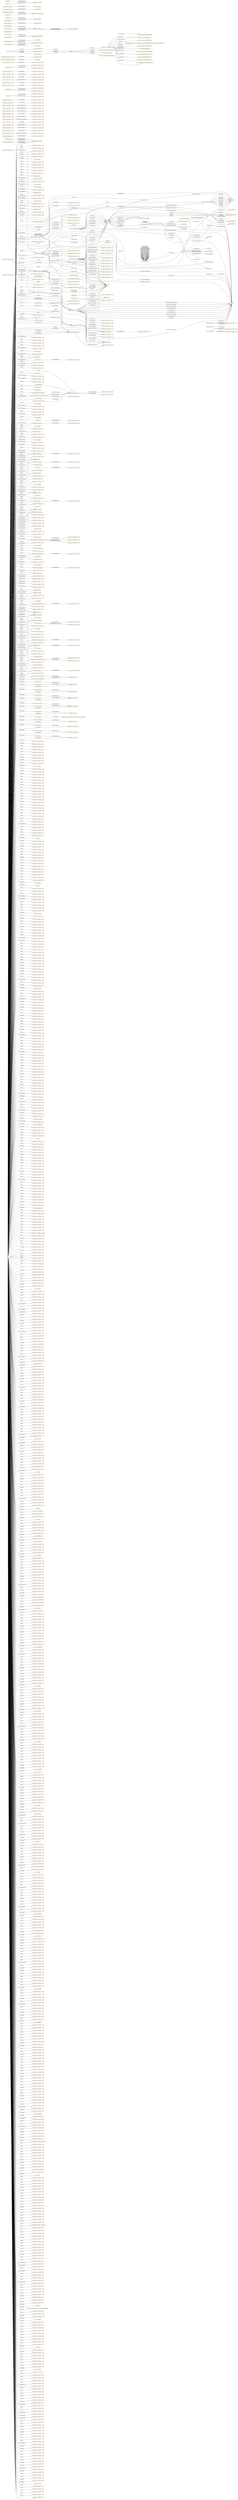 digraph ar2dtool_diagram { 
rankdir=LR;
size="1501"
node [shape = rectangle, color="orange"]; "geoes:Municipio" "geopolitical:territory" "owl:Thing" "geoes:Estero" "geoes:ZonaContigua" "7d4bf124:1857342b011:-7c82" "geoes:Lavajo" "geoes:Morfologia" "7d4bf124:1857342b011:-7c89" "geoes:Torrente" "7d4bf124:1857342b011:-7d53" "7d4bf124:1857342b011:-7db2" "geoes:MasaDeAguaArtificial" "7d4bf124:1857342b011:-7e26" "geoes:Estuario" "7d4bf124:1857342b011:-7d0c" "7d4bf124:1857342b011:-7e2c" "7d4bf124:1857342b011:-7fa9" "7d4bf124:1857342b011:-7e69" "7d4bf124:1857342b011:-7e13" "geoes:Canyo" "7d4bf124:1857342b011:-7f29" "7d4bf124:1857342b011:-7d50" "geoes:Acuifero" "7d4bf124:1857342b011:-7e51" "7d4bf124:1857342b011:-7d2d" "7d4bf124:1857342b011:-7ce6" "7d4bf124:1857342b011:-7c95" "7d4bf124:1857342b011:-7e05" "7d4bf124:1857342b011:-7cfd" "geoes:Nevero" "geoes:FuenteArtificial" "geoes:Mar" "7d4bf124:1857342b011:-7fe2" "7d4bf124:1857342b011:-7d7b" "7d4bf124:1857342b011:-7dce" "7d4bf124:1857342b011:-7ce0" "7d4bf124:1857342b011:-7fac" "7d4bf124:1857342b011:-7f8f" "7d4bf124:1857342b011:-7e3f" "geoes:Canal" "geoes:Arroyo" "7d4bf124:1857342b011:-7d22" "7d4bf124:1857342b011:-7d56" "geoes:Rio" "7d4bf124:1857342b011:-7f72" "7d4bf124:1857342b011:-7c40" "geoes:Recinto" "7d4bf124:1857342b011:-7ca8" "geoes:Saladar" "geoes:ZonaEconomicaExclusiva" "geoes:FenomenoHidrografico" "7d4bf124:1857342b011:-7ffb" "geoes:CanalAguasContinentales" "7d4bf124:1857342b011:-7e66" "7d4bf124:1857342b011:-7f9d" "geoes:Aluvion" "geoes:Acequia" "7d4bf124:1857342b011:-7dee" "7d4bf124:1857342b011:-7cef" "7d4bf124:1857342b011:-7fc7" "7d4bf124:1857342b011:-7f80" "7d4bf124:1857342b011:-7faf" "7d4bf124:1857342b011:-7f69" "7d4bf124:1857342b011:-7e07" "7d4bf124:1857342b011:-7c46" "7d4bf124:1857342b011:-7fd7" "geoes:AltaMar" "geoes:Pozo" "geoes:AguasCorrientes" "7d4bf124:1857342b011:-7f25" "geoes:CanalMarino" "geoes:Delta" "geoes:Humedal" "7d4bf124:1857342b011:-7ce2" "geoes:Charca" "7d4bf124:1857342b011:-7d08" "7d4bf124:1857342b011:-7d17" "geoes:Tuberia" "7d4bf124:1857342b011:-7c71" "7d4bf124:1857342b011:-7d6f" "7d4bf124:1857342b011:-7fec" "7d4bf124:1857342b011:-7f60" "7d4bf124:1857342b011:-7cde" "7d4bf124:1857342b011:-7d1e" "geoes:Lago" "geoes:AguasSubterraneas" "geoes:Dren" "7d4bf124:1857342b011:-7c8d" "7d4bf124:1857342b011:-7e1f" "7d4bf124:1857342b011:-7e71" "geoes:AguasDulces" "geoes:Captacion" "7d4bf124:1857342b011:-7fe5" "7d4bf124:1857342b011:-7fcd" "7d4bf124:1857342b011:-7fdc" "7d4bf124:1857342b011:-7d96" "geoes:Ibon" "geoes:Nacimiento" "7d4bf124:1857342b011:-7f1a" "7d4bf124:1857342b011:-7e63" "7d4bf124:1857342b011:-7e6d" "geoes:AguasCosteras" "geoes:Gola" "7d4bf124:1857342b011:-7e1c" "7d4bf124:1857342b011:-7f30" "7d4bf124:1857342b011:-7f6d" "geoes:HidronimoPuntual" "geoes:Albufera" "7d4bf124:1857342b011:-7f95" "7d4bf124:1857342b011:-7f13" "7d4bf124:1857342b011:-7c53" "7d4bf124:1857342b011:-7f4e" "7d4bf124:1857342b011:-7fd4" "geoes:AguasQuietas" "geoes:ZonaHumeda" "geoes:AguasMarinas" "7d4bf124:1857342b011:-7f51" "geoes:ZonaEncharcable" "7d4bf124:1857342b011:-7f22" "7d4bf124:1857342b011:-7e2a" "geoes:Basines" "7d4bf124:1857342b011:-7e5c" "7d4bf124:1857342b011:-7f92" "7d4bf124:1857342b011:-7cc8" "7d4bf124:1857342b011:-7f36" "7d4bf124:1857342b011:-7e76" "geoes:Embalse" "7d4bf124:1857342b011:-7dca" "geoes:Marisma" "geoes:Ojo" "7d4bf124:1857342b011:-7e03" "7d4bf124:1857342b011:-7c42" "geoes:Glaciar" "geoes:AguasSuperficiales" "7d4bf124:1857342b011:-7da4" "7d4bf124:1857342b011:-7f79" "geoes:Acuitardo" "geoes:Toma" "7d4bf124:1857342b011:-7fb8" "7d4bf124:1857342b011:-7fc0" "geoes:Manantial" "7d4bf124:1857342b011:-7e22" "7d4bf124:1857342b011:-7e5f" "7d4bf124:1857342b011:-7dc5" "7d4bf124:1857342b011:-7dad" "7d4bf124:1857342b011:-7f16" "geoes:Desembocadura" "7d4bf124:1857342b011:-7fa3" "geoes:Cascada" "7d4bf124:1857342b011:-7cd6" "geoes:Rapido" "7d4bf124:1857342b011:-7de1" "7d4bf124:1857342b011:-7c99" "7d4bf124:1857342b011:-7cbb" "7d4bf124:1857342b011:-7c62" "geoes:Corriente" "7d4bf124:1857342b011:-7e38" "7d4bf124:1857342b011:-7dbb" "7d4bf124:1857342b011:-7c4c" "geoes:Deposito" "geoes:AguasCorrientesArtificiales" "7d4bf124:1857342b011:-7c35" "geoes:Canalillo" "geoes:SurgenciaNatural" "7d4bf124:1857342b011:-7cee" "geoes:SurgenciaArtificial" "geoes:Bodon" "geoes:MarTerritorial" "7d4bf124:1857342b011:-7e44" "geoes:Confluencia" "7d4bf124:1857342b011:-7fd0" "geoes:CanalAguasMarinas" "7d4bf124:1857342b011:-7de7" "7d4bf124:1857342b011:-7d72" "7d4bf124:1857342b011:-7d5e" "7d4bf124:1857342b011:-7cbe" "geoes:Distribucion" "geoes:Afluente" "7d4bf124:1857342b011:-7d0d" "7d4bf124:1857342b011:-7d45" "7d4bf124:1857342b011:-7cc4" "7d4bf124:1857342b011:-7fb5" "7d4bf124:1857342b011:-7f59" "geoes:Conducto" "7d4bf124:1857342b011:-7f8a" "7d4bf124:1857342b011:-7ff8" "7d4bf124:1857342b011:-7d80" "7d4bf124:1857342b011:-7fa0" "7d4bf124:1857342b011:-7c96" "7d4bf124:1857342b011:-7dd6" "geoes:AguasCorrientesNaturales" "geoes:Chortal" "7d4bf124:1857342b011:-7cad" "7d4bf124:1857342b011:-7f56" "geoes:Desague" "7d4bf124:1857342b011:-7e57" "geoes:CorrienteSubterranea" "7d4bf124:1857342b011:-7ff2" "geoes:Sumidero" "7d4bf124:1857342b011:-7ceb" "7d4bf124:1857342b011:-7dc1" "7d4bf124:1857342b011:-7f40" "7d4bf124:1857342b011:-7e7f" "7d4bf124:1857342b011:-7c5d" "geoes:Aljibe" "geoes:AguasQuietasNaturales" "7d4bf124:1857342b011:-7c66" "geoes:Meandro" "geoes:AguasDeTransicion" "7d4bf124:1857342b011:-7e4b" "geoes:Barranco" "geoes:MasaDeHielo" "geoes:Salina" "geoes:AguasSaladas" "geoes:Surgencia" "7d4bf124:1857342b011:-7c3e" "geoes:Ria" "7d4bf124:1857342b011:-7d04" "7d4bf124:1857342b011:-7cf5" "7d4bf124:1857342b011:-7d13" "7d4bf124:1857342b011:-7ca7" "geoes:AguasContinentales" "7d4bf124:1857342b011:-7c5a" "7d4bf124:1857342b011:-7fe9" "geoes:CuencaHidrografica" "7d4bf124:1857342b011:-7e09" "7d4bf124:1857342b011:-7e31" "7d4bf124:1857342b011:-7f1e" "geoes:Lucio" "geoes:Laguna" "7d4bf124:1857342b011:-7f10" "7d4bf124:1857342b011:-7fbb" "geoes:Aguas" "7d4bf124:1857342b011:-7d5a" "7d4bf124:1857342b011:-7ff5" "7d4bf124:1857342b011:-7ce4" "7d4bf124:1857342b011:-7f99" "geoes:LagunaSalada" "geoes:AguasQuietasArtificiales" "7d4bf124:1857342b011:-7d26" "geoes:FuenteArtesana" "7d4bf124:1857342b011:-7ce9" "geoes:Rambla" "7d4bf124:1857342b011:-7e7c" "7d4bf124:1857342b011:-7e00" "7d4bf124:1857342b011:-7ccb" "wgs84_pos:SpatialThing" "time:TimeZone" "5e5757d21511e99d4ebb4405ac91536d" "time:GeneralDateTimeDescription" "time:DateTimeInterval" "time:TRS" "time:TemporalDuration" "time:Duration" "time:GeneralDurationDescription" "time:ProperInterval" "time:TimePosition" "time:TemporalPosition" "time:Interval" "time:TemporalEntity" "time:MonthOfYear" "bca3f0b6562f2e9dbc8a17a28fec9314" "time:TemporalUnit" "time:Instant" "time:DayOfWeek" ; /*classes style*/
	"geoes:top.owl" -> "http://www.w3.org/2006/time" [ label = "owl:imports" ];
	"geoes:top.owl" -> "http://www.w3.org/2003/01/geo/wgs84_pos" [ label = "owl:imports" ];
	"geoes:top.owl" -> "http://vocab.deri.ie/scovo" [ label = "owl:imports" ];
	"geoes:top.owl" -> "http://aims.fao.org/aos/geopolitical.owl" [ label = "owl:imports" ];
	"geoes:AguasContinentales" -> "7d4bf124:1857342b011:-7e69" [ label = "owl:equivalentClass" ];
	"http://www.w3.org/2006/time" -> "http://orcid.org/0000-0002-3884-3420" [ label = "dcterms:creator" ];
	"http://www.w3.org/2006/time" -> "http://www.w3.org/TR/owl-time" [ label = "rdfs:seeAlso" ];
	"http://www.w3.org/2006/time" -> "http://dx.doi.org/10.3233/SW-150187" [ label = "rdfs:seeAlso" ];
	"http://www.w3.org/2006/time" -> "http://www.semantic-web-journal.net/content/time-ontology-extended-non-gregorian-calendar-applications" [ label = "rdfs:seeAlso" ];
	"http://www.w3.org/2006/time" -> "http://www.w3.org/TR/owl-time" [ label = "dcterms:isVersionOf" ];
	"http://www.w3.org/2006/time" -> "http://www.w3.org/2006/time#2016" [ label = "owl:versionIRI" ];
	"http://www.w3.org/2006/time" -> "mailto:panfeng66@gmail.com" [ label = "dcterms:creator" ];
	"http://www.w3.org/2006/time" -> "https://en.wikipedia.org/wiki/Jerry_Hobbs" [ label = "dcterms:creator" ];
	"http://www.w3.org/2006/time" -> "https://orcid.org/0000-0001-8269-8171" [ label = "dcterms:contributor" ];
	"http://www.w3.org/2006/time" -> "mailto:chris.little@metoffice.gov.uk" [ label = "dcterms:contributor" ];
	"http://www.w3.org/2006/time" -> "http://www.w3.org/2006/time#2006" [ label = "owl:priorVersion" ];
	"http://www.w3.org/2006/time" -> "https://creativecommons.org/licenses/by/4.0/" [ label = "dcterms:license" ];
	"time:generalDay" -> "7d4bf124:1857342b011:-7c2a" [ label = "owl:withRestrictions" ];
	"time:generalDay" -> "xsd:string" [ label = "owl:onDatatype" ];
	"time:intervalBefore" -> "time:intervalDisjoint" [ label = "rdfs:subPropertyOf" ];
	"time:intervalBefore" -> "time:before" [ label = "rdfs:subPropertyOf" ];
	"geoes:geopolitica.owl" -> "geoes:top.owl" [ label = "owl:imports" ];
	"time:inDateTime" -> "time:inTemporalPosition" [ label = "rdfs:subPropertyOf" ];
	"geoes:sometido_a_descarga_por" -> "geoes:sometido" [ label = "rdfs:subPropertyOf" ];
	"time:intervalFinishes" -> "time:intervalIn" [ label = "rdfs:subPropertyOf" ];
	"geoes:transportes.owl" -> "geoes:top.owl" [ label = "owl:imports" ];
	"wgs84_pos:location" -> "foaf:based_near" [ label = "rdfs:subPropertyOf" ];
	"geoes:AguasCorrientes" -> "7d4bf124:1857342b011:-7e66" [ label = "owl:equivalentClass" ];
	"time:hasEnd" -> "time:hasTime" [ label = "rdfs:subPropertyOf" ];
	"geoes:Rambla" -> "7d4bf124:1857342b011:-7ca8" [ label = "owl:equivalentClass" ];
	"geoes:transvasa" -> "geoes:conduce" [ label = "rdfs:subPropertyOf" ];
	"geoes:desembocaEn" -> "geoes:desagua_en" [ label = "rdfs:subPropertyOf" ];
	"geoes:Lucio" -> "7d4bf124:1857342b011:-7cf5" [ label = "owl:equivalentClass" ];
	"time:hasDurationDescription" -> "time:hasTemporalDuration" [ label = "rdfs:subPropertyOf" ];
	"geoes:" -> "geoes:hydro.owl" [ label = "owl:imports" ];
	"geoes:" -> "geoes:transportes.owl" [ label = "owl:imports" ];
	"geoes:" -> "geoes:geopolitica.owl" [ label = "owl:imports" ];
	"geoes:Acuifero" -> "7d4bf124:1857342b011:-7e7c" [ label = "owl:equivalentClass" ];
	"geoes:Aguas" -> "7d4bf124:1857342b011:-7e6d" [ label = "owl:equivalentClass" ];
	"geoes:precedeA" -> "geoes:esta_proxima_a" [ label = "rdfs:subPropertyOf" ];
	"time:intervalIn" -> "time:intervalEquals" [ label = "owl:propertyDisjointWith" ];
	"time:inTimePosition" -> "time:inTemporalPosition" [ label = "rdfs:subPropertyOf" ];
	"geoes:Pozo" -> "7d4bf124:1857342b011:-7cad" [ label = "owl:equivalentClass" ];
	"geoes:es_transvasada" -> "geoes:es_conducido_por" [ label = "rdfs:subPropertyOf" ];
	"geoes:distribuye" -> "geoes:conduce" [ label = "rdfs:subPropertyOf" ];
	"geoes:Canal" -> "7d4bf124:1857342b011:-7dc5" [ label = "owl:equivalentClass" ];
	"geoes:transmite" -> "geoes:permite" [ label = "rdfs:subPropertyOf" ];
	"time:generalYear" -> "7d4bf124:1857342b011:-7c28" [ label = "owl:withRestrictions" ];
	"time:generalYear" -> "xsd:string" [ label = "owl:onDatatype" ];
	"time:intervalStarts" -> "time:intervalIn" [ label = "rdfs:subPropertyOf" ];
	"geoes:nombre_alternativo" -> "geoes:nombre" [ label = "rdfs:subPropertyOf" ];
	"time:intervalDuring" -> "time:intervalIn" [ label = "rdfs:subPropertyOf" ];
	"time:ProperInterval" -> "time:Instant" [ label = "owl:disjointWith" ];
	"geoes:AguasQuietas" -> "7d4bf124:1857342b011:-7e22" [ label = "owl:equivalentClass" ];
	"time:seconds" -> "http://www.bipm.org/en/publications/si-brochure/second.html" [ label = "rdfs:seeAlso" ];
	"geoes:se_extrae_para" -> "geoes:alimenta_a" [ label = "rdfs:subPropertyOf" ];
	"geoes:AguasQuietasNaturales" -> "7d4bf124:1857342b011:-7e1c" [ label = "owl:equivalentClass" ];
	"geoes:Idioma_alternativo" -> "geoes:idioma" [ label = "rdfs:subPropertyOf" ];
	"time:generalMonth" -> "7d4bf124:1857342b011:-7c29" [ label = "owl:withRestrictions" ];
	"time:generalMonth" -> "xsd:string" [ label = "owl:onDatatype" ];
	"time:intervalEquals" -> "time:intervalIn" [ label = "owl:propertyDisjointWith" ];
	"geoes:CanalAguasMarinas" -> "7d4bf124:1857342b011:-7dbb" [ label = "owl:equivalentClass" ];
	"geoes:ZonaHumeda" -> "7d4bf124:1857342b011:-7c42" [ label = "owl:equivalentClass" ];
	"geoes:Afluente" -> "7d4bf124:1857342b011:-7e71" [ label = "owl:equivalentClass" ];
	"geoes:Afluente" -> "7d4bf124:1857342b011:-7e76" [ label = "owl:equivalentClass" ];
	"geoes:se_extrae" -> "geoes:es_alimentada_por" [ label = "rdfs:subPropertyOf" ];
	"geoes:AguasCorrientesArtificiales" -> "7d4bf124:1857342b011:-7e63" [ label = "owl:equivalentClass" ];
	"geoes:AguasCorrientesArtificiales" -> "7d4bf124:1857342b011:-7e5f" [ label = "owl:equivalentClass" ];
	"geoes:AguasSuperficiales" -> "7d4bf124:1857342b011:-7e00" [ label = "owl:equivalentClass" ];
	"time:hasDuration" -> "time:hasTemporalDuration" [ label = "rdfs:subPropertyOf" ];
	"geoes:AguasDeTransicion" -> "7d4bf124:1857342b011:-7e31" [ label = "owl:equivalentClass" ];
	"geoes:AguasDeTransicion" -> "7d4bf124:1857342b011:-7e3f" [ label = "owl:equivalentClass" ];
	"time:hasBeginning" -> "time:hasTime" [ label = "rdfs:subPropertyOf" ];
	"geoes:MasaDeAguaArtificial" -> "7d4bf124:1857342b011:-7cc8" [ label = "owl:equivalentClass" ];
	"geoes:Nacimiento" -> "7d4bf124:1857342b011:-7cbe" [ label = "owl:equivalentClass" ];
	"geoes:Dren" -> "7d4bf124:1857342b011:-7d5e" [ label = "owl:equivalentClass" ];
	"geoes:long" -> "geoes:coordenadas" [ label = "rdfs:subPropertyOf" ];
	"geoes:Gola" -> "7d4bf124:1857342b011:-7d1e" [ label = "owl:equivalentClass" ];
	"geoes:CanalAguasContinentales" -> "7d4bf124:1857342b011:-7dc1" [ label = "owl:equivalentClass" ];
	"geoes:AguasQuietasArtificiales" -> "7d4bf124:1857342b011:-7e1f" [ label = "owl:equivalentClass" ];
	"geoes:SurgenciaArtificial" -> "7d4bf124:1857342b011:-7c5a" [ label = "owl:equivalentClass" ];
	"time:TemporalEntity" -> "7d4bf124:1857342b011:-7c2e" [ label = "owl:unionOf" ];
	"geoes:es_distribuida" -> "geoes:es_conducido_por" [ label = "rdfs:subPropertyOf" ];
	"geoes:sigueA" -> "geoes:esta_proxima_a" [ label = "rdfs:subPropertyOf" ];
	"geoes:Surgencia" -> "7d4bf124:1857342b011:-7c5d" [ label = "owl:equivalentClass" ];
	"geoes:es_capturado" -> "geoes:es_conectado_con" [ label = "rdfs:subPropertyOf" ];
	"geoes:Desague" -> "7d4bf124:1857342b011:-7d72" [ label = "owl:equivalentClass" ];
	"geoes:captura" -> "geoes:conecta_con" [ label = "rdfs:subPropertyOf" ];
	"geoes:sometida_a_influencia_de" -> "geoes:sometido" [ label = "rdfs:subPropertyOf" ];
	"NULL" -> "7d4bf124:1857342b011:-7f65" [ label = "rdf:rest" ];
	"NULL" -> "7d4bf124:1857342b011:-7e37" [ label = "owl:unionOf" ];
	"NULL" -> "7d4bf124:1857342b011:-7f26" [ label = "rdf:rest" ];
	"NULL" -> "geoes:Deposito" [ label = "rdf:first" ];
	"NULL" -> "7d4bf124:1857342b011:-7eee" [ label = "rdf:rest" ];
	"NULL" -> "7d4bf124:1857342b011:-7eaf" [ label = "rdf:rest" ];
	"NULL" -> "7d4bf124:1857342b011:-7f33" [ label = "rdf:rest" ];
	"NULL" -> "geoes:Ria" [ label = "owl:someValuesFrom" ];
	"NULL" -> "7d4bf124:1857342b011:-7c52" [ label = "owl:unionOf" ];
	"NULL" -> "7d4bf124:1857342b011:-7c94" [ label = "owl:unionOf" ];
	"NULL" -> "geoes:Lago" [ label = "rdf:first" ];
	"NULL" -> "7d4bf124:1857342b011:-7e6c" [ label = "owl:unionOf" ];
	"NULL" -> "xsd:gMonth" [ label = "owl:allValuesFrom" ];
	"NULL" -> "7d4bf124:1857342b011:-7efb" [ label = "rdf:rest" ];
	"NULL" -> "geoes:Barranco" [ label = "owl:allValuesFrom" ];
	"NULL" -> "7d4bf124:1857342b011:-7ebc" [ label = "rdf:rest" ];
	"NULL" -> "7d4bf124:1857342b011:-7ea6" [ label = "owl:oneOf" ];
	"NULL" -> "7d4bf124:1857342b011:-7f01" [ label = "rdf:rest" ];
	"NULL" -> "7d4bf124:1857342b011:-7f90" [ label = "rdf:rest" ];
	"NULL" -> "geoes:FuenteArtesana" [ label = "rdf:first" ];
	"NULL" -> "geoes:ZonaEncharcable" [ label = "rdf:first" ];
	"NULL" -> "7d4bf124:1857342b011:-7db8" [ label = "rdf:rest" ];
	"NULL" -> "7d4bf124:1857342b011:-7c4b" [ label = "owl:unionOf" ];
	"NULL" -> "7d4bf124:1857342b011:-7d6b" [ label = "rdf:rest" ];
	"NULL" -> "7d4bf124:1857342b011:-7c4c" [ label = "owl:allValuesFrom" ];
	"NULL" -> "7d4bf124:1857342b011:-7d3d" [ label = "rdf:rest" ];
	"NULL" -> "7d4bf124:1857342b011:-7fd9" [ label = "rdf:rest" ];
	"NULL" -> "7d4bf124:1857342b011:-7e34" [ label = "rdf:rest" ];
	"NULL" -> "7d4bf124:1857342b011:-7c24" [ label = "rdf:rest" ];
	"NULL" -> "geoes:Basines" [ label = "rdf:first" ];
	"NULL" -> "7d4bf124:1857342b011:-7f94" [ label = "owl:unionOf" ];
	"NULL" -> "7d4bf124:1857342b011:-7e05" [ label = "rdf:first" ];
	"NULL" -> "7d4bf124:1857342b011:-7d4a" [ label = "rdf:rest" ];
	"NULL" -> "7d4bf124:1857342b011:-7fe6" [ label = "rdf:rest" ];
	"NULL" -> "7d4bf124:1857342b011:-7d0f" [ label = "rdf:rest" ];
	"NULL" -> "7d4bf124:1857342b011:-7e84" [ label = "rdf:rest" ];
	"NULL" -> "7d4bf124:1857342b011:-7fa7" [ label = "rdf:rest" ];
	"NULL" -> "7d4bf124:1857342b011:-7c31" [ label = "rdf:rest" ];
	"NULL" -> "geoes:Canal" [ label = "rdf:first" ];
	"NULL" -> "7d4bf124:1857342b011:-7e02" [ label = "rdf:rest" ];
	"NULL" -> "7d4bf124:1857342b011:-7e2b" [ label = "owl:intersectionOf" ];
	"NULL" -> "7d4bf124:1857342b011:-7f6f" [ label = "rdf:rest" ];
	"NULL" -> "geoes:Manantial" [ label = "rdf:first" ];
	"NULL" -> "7d4bf124:1857342b011:-7ff3" [ label = "rdf:rest" ];
	"NULL" -> "7d4bf124:1857342b011:-7cb9" [ label = "rdf:rest" ];
	"NULL" -> "time:GeneralDateTimeDescription" [ label = "rdf:first" ];
	"NULL" -> "7d4bf124:1857342b011:-7f7c" [ label = "rdf:rest" ];
	"NULL" -> "time:year" [ label = "owl:onProperty" ];
	"NULL" -> "7d4bf124:1857342b011:-7f4d" [ label = "owl:unionOf" ];
	"NULL" -> "7d4bf124:1857342b011:-7cc6" [ label = "rdf:rest" ];
	"NULL" -> "7d4bf124:1857342b011:-7f7f" [ label = "owl:unionOf" ];
	"NULL" -> "7d4bf124:1857342b011:-7f3d" [ label = "rdf:rest" ];
	"NULL" -> "7d4bf124:1857342b011:-7fc1" [ label = "rdf:rest" ];
	"NULL" -> "7d4bf124:1857342b011:-7ddf" [ label = "rdf:rest" ];
	"NULL" -> "7d4bf124:1857342b011:-7d7a" [ label = "owl:unionOf" ];
	"NULL" -> "7d4bf124:1857342b011:-7cd3" [ label = "rdf:rest" ];
	"NULL" -> "geoes:Aguas" [ label = "rdf:first" ];
	"NULL" -> "7d4bf124:1857342b011:-7e8c" [ label = "owl:oneOf" ];
	"NULL" -> "7d4bf124:1857342b011:-7f4a" [ label = "rdf:rest" ];
	"NULL" -> "7d4bf124:1857342b011:-7c8e" [ label = "rdf:rest" ];
	"NULL" -> "7d4bf124:1857342b011:-7ee7" [ label = "rdf:rest" ];
	"NULL" -> "7d4bf124:1857342b011:-7dec" [ label = "rdf:rest" ];
	"NULL" -> "7d4bf124:1857342b011:-7ea8" [ label = "rdf:rest" ];
	"NULL" -> "geoes:Acuifero" [ label = "owl:allValuesFrom" ];
	"NULL" -> "geoes:Marisma" [ label = "owl:allValuesFrom" ];
	"NULL" -> "7d4bf124:1857342b011:-7c35" [ label = "owl:allValuesFrom" ];
	"NULL" -> "7d4bf124:1857342b011:-7ef4" [ label = "rdf:rest" ];
	"NULL" -> "geoes:estaEn" [ label = "owl:onProperty" ];
	"NULL" -> "time:days" [ label = "owl:onProperty" ];
	"NULL" -> "7d4bf124:1857342b011:-7ef0" [ label = "rdf:rest" ];
	"NULL" -> "7d4bf124:1857342b011:-7fce" [ label = "rdf:rest" ];
	"NULL" -> "geoes:Ibon" [ label = "owl:someValuesFrom" ];
	"NULL" -> "7d4bf124:1857342b011:-7ec2" [ label = "rdf:rest" ];
	"NULL" -> "geoes:AguasCorrientesNaturales" [ label = "rdf:first" ];
	"NULL" -> "7d4bf124:1857342b011:-7e08" [ label = "owl:intersectionOf" ];
	"NULL" -> "7d4bf124:1857342b011:-7cf8" [ label = "owl:intersectionOf" ];
	"NULL" -> "7d4bf124:1857342b011:-7f39" [ label = "rdf:rest" ];
	"NULL" -> "7d4bf124:1857342b011:-7e8e" [ label = "rdf:rest" ];
	"NULL" -> "geoes:CorrienteSubterranea" [ label = "rdf:first" ];
	"NULL" -> "7d4bf124:1857342b011:-7e38" [ label = "owl:allValuesFrom" ];
	"NULL" -> "7d4bf124:1857342b011:-7f85" [ label = "rdf:rest" ];
	"NULL" -> "7d4bf124:1857342b011:-7f46" [ label = "rdf:rest" ];
	"NULL" -> "geoes:evacua_de" [ label = "owl:onProperty" ];
	"NULL" -> "7d4bf124:1857342b011:-7f07" [ label = "rdf:rest" ];
	"NULL" -> "7d4bf124:1857342b011:-7d44" [ label = "owl:unionOf" ];
	"NULL" -> "7d4bf124:1857342b011:-7f53" [ label = "rdf:rest" ];
	"NULL" -> "7d4bf124:1857342b011:-7f14" [ label = "rdf:rest" ];
	"NULL" -> "7d4bf124:1857342b011:-7d0c" [ label = "rdf:first" ];
	"NULL" -> "7d4bf124:1857342b011:-7e93" [ label = "owl:oneOf" ];
	"NULL" -> "geoes:conecta_con" [ label = "owl:onProperty" ];
	"NULL" -> "7d4bf124:1857342b011:-7edc" [ label = "rdf:rest" ];
	"NULL" -> "7d4bf124:1857342b011:-7d8f" [ label = "rdf:rest" ];
	"NULL" -> "7d4bf124:1857342b011:-7ed8" [ label = "owl:oneOf" ];
	"NULL" -> "7d4bf124:1857342b011:-7d84" [ label = "owl:intersectionOf" ];
	"NULL" -> "7d4bf124:1857342b011:-7d1d" [ label = "owl:intersectionOf" ];
	"NULL" -> "7d4bf124:1857342b011:-7c37" [ label = "rdf:rest" ];
	"NULL" -> "7d4bf124:1857342b011:-7e7f" [ label = "owl:someValuesFrom" ];
	"NULL" -> "7d4bf124:1857342b011:-7e47" [ label = "rdf:rest" ];
	"NULL" -> "7d4bf124:1857342b011:-7eaa" [ label = "rdf:rest" ];
	"NULL" -> "geoes:Salina" [ label = "rdf:first" ];
	"NULL" -> "geoes:AguasCorrientesNaturales" [ label = "owl:someValuesFrom" ];
	"NULL" -> "7d4bf124:1857342b011:-7de5" [ label = "rdf:rest" ];
	"NULL" -> "7d4bf124:1857342b011:-7ff9" [ label = "rdf:rest" ];
	"NULL" -> "7d4bf124:1857342b011:-7d26" [ label = "owl:someValuesFrom" ];
	"NULL" -> "7d4bf124:1857342b011:-7e51" [ label = "owl:someValuesFrom" ];
	"NULL" -> "7d4bf124:1857342b011:-7c44" [ label = "rdf:rest" ];
	"NULL" -> "7d4bf124:1857342b011:-7d13" [ label = "owl:allValuesFrom" ];
	"NULL" -> "7d4bf124:1857342b011:-7e54" [ label = "rdf:rest" ];
	"NULL" -> "7d4bf124:1857342b011:-7ced" [ label = "owl:unionOf" ];
	"NULL" -> "7d4bf124:1857342b011:-7e25" [ label = "owl:unionOf" ];
	"NULL" -> "geoes:Distribucion" [ label = "rdf:first" ];
	"NULL" -> "7d4bf124:1857342b011:-7d16" [ label = "owl:unionOf" ];
	"NULL" -> "7d4bf124:1857342b011:-7ff4" [ label = "owl:unionOf" ];
	"NULL" -> "7d4bf124:1857342b011:-7fb7" [ label = "owl:unionOf" ];
	"NULL" -> "7d4bf124:1857342b011:-7e72" [ label = "rdf:rest" ];
	"NULL" -> "7d4bf124:1857342b011:-7d31" [ label = "owl:intersectionOf" ];
	"NULL" -> "geoes:Embalse" [ label = "owl:someValuesFrom" ];
	"NULL" -> "7d4bf124:1857342b011:-7f8b" [ label = "rdf:rest" ];
	"NULL" -> "7d4bf124:1857342b011:-7fbf" [ label = "owl:unionOf" ];
	"NULL" -> "geoes:deposita_en" [ label = "owl:onProperty" ];
	"NULL" -> "7d4bf124:1857342b011:-7e83" [ label = "rdf:rest" ];
	"NULL" -> "geoes:AguasQuietasArtificiales" [ label = "rdf:first" ];
	"NULL" -> "7d4bf124:1857342b011:-7f5d" [ label = "rdf:rest" ];
	"NULL" -> "7d4bf124:1857342b011:-7c30" [ label = "rdf:rest" ];
	"NULL" -> "7d4bf124:1857342b011:-7de7" [ label = "owl:allValuesFrom" ];
	"NULL" -> "geoes:AguasQuietasArtificiales" [ label = "owl:complementOf" ];
	"NULL" -> "geoes:Acuifero" [ label = "rdf:first" ];
	"NULL" -> "7d4bf124:1857342b011:-7c53" [ label = "owl:someValuesFrom" ];
	"NULL" -> "geoes:Manantial" [ label = "owl:allValuesFrom" ];
	"NULL" -> "geoes:Saladar" [ label = "rdf:first" ];
	"NULL" -> "geoes:SurgenciaArtificial" [ label = "rdf:first" ];
	"NULL" -> "7d4bf124:1857342b011:-7ca6" [ label = "owl:intersectionOf" ];
	"NULL" -> "7d4bf124:1857342b011:-7c25" [ label = "owl:unionOf" ];
	"NULL" -> "7d4bf124:1857342b011:-7f6a" [ label = "rdf:rest" ];
	"NULL" -> "7d4bf124:1857342b011:-7c8c" [ label = "owl:unionOf" ];
	"NULL" -> "7d4bf124:1857342b011:-7f2b" [ label = "rdf:rest" ];
	"NULL" -> "7d4bf124:1857342b011:-7ec8" [ label = "rdf:rest" ];
	"NULL" -> "7d4bf124:1857342b011:-7cba" [ label = "owl:unionOf" ];
	"NULL" -> "7d4bf124:1857342b011:-7cc1" [ label = "rdf:rest" ];
	"NULL" -> "7d4bf124:1857342b011:-7ed5" [ label = "rdf:rest" ];
	"NULL" -> "7d4bf124:1857342b011:-7fee" [ label = "rdf:rest" ];
	"NULL" -> "7d4bf124:1857342b011:-7dda" [ label = "rdf:rest" ];
	"NULL" -> "7d4bf124:1857342b011:-7f1d" [ label = "owl:unionOf" ];
	"NULL" -> "7d4bf124:1857342b011:-7d38" [ label = "rdf:rest" ];
	"NULL" -> "7d4bf124:1857342b011:-7c3b" [ label = "owl:intersectionOf" ];
	"NULL" -> "7d4bf124:1857342b011:-7c4a" [ label = "rdf:rest" ];
	"NULL" -> "7d4bf124:1857342b011:-7ea3" [ label = "rdf:rest" ];
	"NULL" -> "7d4bf124:1857342b011:-7fbc" [ label = "rdf:rest" ];
	"NULL" -> "7d4bf124:1857342b011:-7d91" [ label = "rdf:rest" ];
	"NULL" -> "7d4bf124:1857342b011:-7ca7" [ label = "rdf:first" ];
	"NULL" -> "7d4bf124:1857342b011:-7e6b" [ label = "rdf:rest" ];
	"NULL" -> "geoes:es_originado_por" [ label = "owl:onProperty" ];
	"NULL" -> "7d4bf124:1857342b011:-7eb0" [ label = "rdf:rest" ];
	"NULL" -> "7d4bf124:1857342b011:-7f66" [ label = "rdf:rest" ];
	"NULL" -> "7d4bf124:1857342b011:-7ec9" [ label = "owl:oneOf" ];
	"NULL" -> "7d4bf124:1857342b011:-7f27" [ label = "rdf:rest" ];
	"NULL" -> "7d4bf124:1857342b011:-7f04" [ label = "owl:oneOf" ];
	"NULL" -> "geoes:conduce" [ label = "owl:onProperty" ];
	"NULL" -> "geoes:Morfologia" [ label = "rdf:first" ];
	"NULL" -> "geoes:Lucio" [ label = "owl:someValuesFrom" ];
	"NULL" -> "7d4bf124:1857342b011:-7f73" [ label = "rdf:rest" ];
	"NULL" -> "7d4bf124:1857342b011:-7eef" [ label = "rdf:rest" ];
	"NULL" -> "7d4bf124:1857342b011:-7fc6" [ label = "owl:unionOf" ];
	"NULL" -> "7d4bf124:1857342b011:-7d20" [ label = "rdf:rest" ];
	"NULL" -> "7d4bf124:1857342b011:-7f34" [ label = "rdf:rest" ];
	"NULL" -> "7d4bf124:1857342b011:-7e4b" [ label = "owl:allValuesFrom" ];
	"NULL" -> "geoes:AguasMarinas" [ label = "owl:someValuesFrom" ];
	"NULL" -> "7d4bf124:1857342b011:-7efc" [ label = "rdf:rest" ];
	"NULL" -> "7d4bf124:1857342b011:-7dd5" [ label = "owl:unionOf" ];
	"NULL" -> "7d4bf124:1857342b011:-7f41" [ label = "rdf:rest" ];
	"NULL" -> "7d4bf124:1857342b011:-7ebd" [ label = "rdf:rest" ];
	"NULL" -> "7d4bf124:1857342b011:-7c6a" [ label = "owl:intersectionOf" ];
	"NULL" -> "geoes:sufre_descarga_de" [ label = "owl:onProperty" ];
	"NULL" -> "7d4bf124:1857342b011:-7f02" [ label = "rdf:rest" ];
	"NULL" -> "7d4bf124:1857342b011:-7d0b" [ label = "owl:intersectionOf" ];
	"NULL" -> "7d4bf124:1857342b011:-7c57" [ label = "rdf:rest" ];
	"NULL" -> "7d4bf124:1857342b011:-7e67" [ label = "rdf:rest" ];
	"NULL" -> "7d4bf124:1857342b011:-7d0d" [ label = "owl:allValuesFrom" ];
	"NULL" -> "7d4bf124:1857342b011:-7e5d" [ label = "owl:intersectionOf" ];
	"NULL" -> "7d4bf124:1857342b011:-7f12" [ label = "owl:unionOf" ];
	"NULL" -> "7d4bf124:1857342b011:-7c64" [ label = "rdf:rest" ];
	"NULL" -> "geoes:discurre_sobre" [ label = "owl:onProperty" ];
	"NULL" -> "7d4bf124:1857342b011:-7def" [ label = "owl:intersectionOf" ];
	"NULL" -> "time:numericDuration" [ label = "owl:onProperty" ];
	"NULL" -> "7d4bf124:1857342b011:-7dcd" [ label = "owl:unionOf" ];
	"NULL" -> "7d4bf124:1857342b011:-7dd3" [ label = "rdf:rest" ];
	"NULL" -> "7d4bf124:1857342b011:-7fe7" [ label = "rdf:rest" ];
	"NULL" -> "7d4bf124:1857342b011:-7e85" [ label = "rdf:rest" ];
	"NULL" -> "rdf:nil" [ label = "rdf:rest" ];
	"NULL" -> "7d4bf124:1857342b011:-7c32" [ label = "rdf:rest" ];
	"NULL" -> "7d4bf124:1857342b011:-7e42" [ label = "rdf:rest" ];
	"NULL" -> "7d4bf124:1857342b011:-7d80" [ label = "owl:allValuesFrom" ];
	"NULL" -> "7d4bf124:1857342b011:-7fa2" [ label = "owl:unionOf" ];
	"NULL" -> "geoes:Conducto" [ label = "rdf:first" ];
	"NULL" -> "7d4bf124:1857342b011:-7da1" [ label = "rdf:rest" ];
	"NULL" -> "7d4bf124:1857342b011:-7ff0" [ label = "rdf:rest" ];
	"NULL" -> "geoes:esta_proxima_a" [ label = "owl:onProperty" ];
	"NULL" -> "7d4bf124:1857342b011:-7eec" [ label = "owl:oneOf" ];
	"NULL" -> "7d4bf124:1857342b011:-7e10" [ label = "rdf:rest" ];
	"NULL" -> "7d4bf124:1857342b011:-7f7d" [ label = "rdf:rest" ];
	"NULL" -> "7d4bf124:1857342b011:-7e60" [ label = "rdf:rest" ];
	"NULL" -> "7d4bf124:1857342b011:-7d2a" [ label = "rdf:rest" ];
	"NULL" -> "7d4bf124:1857342b011:-7f3e" [ label = "rdf:rest" ];
	"NULL" -> "7d4bf124:1857342b011:-7d6e" [ label = "owl:unionOf" ];
	"NULL" -> "7d4bf124:1857342b011:-7fc2" [ label = "rdf:rest" ];
	"NULL" -> "7d4bf124:1857342b011:-7d79" [ label = "rdf:rest" ];
	"NULL" -> "geoes:Humedal" [ label = "rdf:first" ];
	"NULL" -> "7d4bf124:1857342b011:-7d9d" [ label = "owl:intersectionOf" ];
	"NULL" -> "7d4bf124:1857342b011:-7ee8" [ label = "rdf:rest" ];
	"NULL" -> "7d4bf124:1857342b011:-7cd4" [ label = "rdf:rest" ];
	"NULL" -> "7d4bf124:1857342b011:-7f4b" [ label = "rdf:rest" ];
	"NULL" -> "7d4bf124:1857342b011:-7ea9" [ label = "rdf:rest" ];
	"NULL" -> "7d4bf124:1857342b011:-7f0c" [ label = "rdf:rest" ];
	"NULL" -> "7d4bf124:1857342b011:-7dae" [ label = "rdf:rest" ];
	"NULL" -> "time:Duration" [ label = "rdf:first" ];
	"NULL" -> "geoes:AguasDulces" [ label = "owl:complementOf" ];
	"NULL" -> "7d4bf124:1857342b011:-7ef5" [ label = "rdf:rest" ];
	"NULL" -> "7d4bf124:1857342b011:-7eb4" [ label = "owl:oneOf" ];
	"NULL" -> "7d4bf124:1857342b011:-7ca2" [ label = "rdf:rest" ];
	"NULL" -> "geoes:puede_fluir_como" [ label = "owl:onProperty" ];
	"NULL" -> "7d4bf124:1857342b011:-7eb6" [ label = "rdf:rest" ];
	"NULL" -> "7d4bf124:1857342b011:-7d54" [ label = "rdf:rest" ];
	"NULL" -> "7d4bf124:1857342b011:-7ef9" [ label = "owl:oneOf" ];
	"NULL" -> "7d4bf124:1857342b011:-7ef1" [ label = "rdf:rest" ];
	"NULL" -> "7d4bf124:1857342b011:-7c6e" [ label = "rdf:rest" ];
	"NULL" -> "7d4bf124:1857342b011:-7c2f" [ label = "rdf:rest" ];
	"NULL" -> "7d4bf124:1857342b011:-7ec3" [ label = "rdf:rest" ];
	"NULL" -> "7d4bf124:1857342b011:-7e8f" [ label = "rdf:rest" ];
	"NULL" -> "1edf8eb4c5348c7c490f6121c0a76b3d" [ label = "rdf:first" ];
	"NULL" -> "7d4bf124:1857342b011:-7e8b" [ label = "rdf:rest" ];
	"NULL" -> "7d4bf124:1857342b011:-7dc9" [ label = "owl:unionOf" ];
	"NULL" -> "7d4bf124:1857342b011:-7f86" [ label = "rdf:rest" ];
	"NULL" -> "7d4bf124:1857342b011:-7e0d" [ label = "rdf:rest" ];
	"NULL" -> "7d4bf124:1857342b011:-7e43" [ label = "owl:unionOf" ];
	"NULL" -> "7d4bf124:1857342b011:-7f2f" [ label = "owl:unionOf" ];
	"NULL" -> "7d4bf124:1857342b011:-7d33" [ label = "rdf:rest" ];
	"NULL" -> "7d4bf124:1857342b011:-7f47" [ label = "rdf:rest" ];
	"NULL" -> "7d4bf124:1857342b011:-7faa" [ label = "rdf:rest" ];
	"NULL" -> "geoes:Embalse" [ label = "rdf:first" ];
	"NULL" -> "7d4bf124:1857342b011:-7f08" [ label = "rdf:rest" ];
	"NULL" -> "7d4bf124:1857342b011:-7ead" [ label = "owl:oneOf" ];
	"NULL" -> "7d4bf124:1857342b011:-7e1a" [ label = "rdf:rest" ];
	"NULL" -> "geoes:Acequia" [ label = "rdf:first" ];
	"NULL" -> "7d4bf124:1857342b011:-7f54" [ label = "rdf:rest" ];
	"NULL" -> "geoes:AguasQuietasNaturales" [ label = "rdf:first" ];
	"NULL" -> "7d4bf124:1857342b011:-7f8e" [ label = "owl:unionOf" ];
	"NULL" -> "7d4bf124:1857342b011:-7dce" [ label = "owl:allValuesFrom" ];
	"NULL" -> "7d4bf124:1857342b011:-7f89" [ label = "owl:unionOf" ];
	"NULL" -> "7d4bf124:1857342b011:-7edd" [ label = "rdf:rest" ];
	"NULL" -> "7d4bf124:1857342b011:-7f61" [ label = "rdf:rest" ];
	"NULL" -> "7d4bf124:1857342b011:-7c77" [ label = "rdf:rest" ];
	"NULL" -> "7d4bf124:1857342b011:-7c5c" [ label = "owl:unionOf" ];
	"NULL" -> "time:second" [ label = "owl:onProperty" ];
	"NULL" -> "geoes:Aluvion" [ label = "owl:someValuesFrom" ];
	"NULL" -> "7d4bf124:1857342b011:-7eea" [ label = "rdf:rest" ];
	"NULL" -> "geoes:se_extrae_para" [ label = "owl:onProperty" ];
	"NULL" -> "7d4bf124:1857342b011:-7e48" [ label = "rdf:rest" ];
	"NULL" -> "7d4bf124:1857342b011:-7eab" [ label = "rdf:rest" ];
	"NULL" -> "geoes:Glaciar" [ label = "owl:complementOf" ];
	"NULL" -> "7d4bf124:1857342b011:-7e2a" [ label = "rdf:first" ];
	"NULL" -> "7d4bf124:1857342b011:-7e98" [ label = "rdf:rest" ];
	"NULL" -> "7d4bf124:1857342b011:-7c95" [ label = "rdf:first" ];
	"NULL" -> "7d4bf124:1857342b011:-7e55" [ label = "rdf:rest" ];
	"NULL" -> "7d4bf124:1857342b011:-7ddc" [ label = "owl:intersectionOf" ];
	"NULL" -> "geoes:Desembocadura" [ label = "rdf:first" ];
	"NULL" -> "geoes:AguasCorrientesNaturales" [ label = "owl:allValuesFrom" ];
	"NULL" -> "7d4bf124:1857342b011:-7fc8" [ label = "rdf:rest" ];
	"NULL" -> "geoes:alimenta_a" [ label = "owl:onProperty" ];
	"NULL" -> "7d4bf124:1857342b011:-7d00" [ label = "owl:intersectionOf" ];
	"NULL" -> "7d4bf124:1857342b011:-7cd9" [ label = "owl:intersectionOf" ];
	"NULL" -> "7d4bf124:1857342b011:-7fb4" [ label = "owl:unionOf" ];
	"NULL" -> "geoes:Torrente" [ label = "owl:someValuesFrom" ];
	"NULL" -> "7d4bf124:1857342b011:-7fd5" [ label = "rdf:rest" ];
	"NULL" -> "geoes:AltaMar" [ label = "rdf:first" ];
	"NULL" -> "7d4bf124:1857342b011:-7f24" [ label = "owl:unionOf" ];
	"NULL" -> "7d4bf124:1857342b011:-7f98" [ label = "owl:unionOf" ];
	"NULL" -> "7d4bf124:1857342b011:-7c8d" [ label = "owl:allValuesFrom" ];
	"NULL" -> "7d4bf124:1857342b011:-7f5e" [ label = "rdf:rest" ];
	"NULL" -> "time:Interval" [ label = "rdf:first" ];
	"NULL" -> "geoes:sometida_a_influencia_de" [ label = "owl:onProperty" ];
	"NULL" -> "7d4bf124:1857342b011:-7f1f" [ label = "rdf:rest" ];
	"NULL" -> "7d4bf124:1857342b011:-7cab" [ label = "owl:intersectionOf" ];
	"NULL" -> "7d4bf124:1857342b011:-7f6b" [ label = "rdf:rest" ];
	"NULL" -> "7d4bf124:1857342b011:-7f2c" [ label = "rdf:rest" ];
	"NULL" -> "geoes:captura" [ label = "owl:onProperty" ];
	"NULL" -> "7d4bf124:1857342b011:-7fb0" [ label = "rdf:rest" ];
	"NULL" -> "geoes:Mar" [ label = "rdf:first" ];
	"NULL" -> "geoes:Canyo" [ label = "owl:someValuesFrom" ];
	"NULL" -> "7d4bf124:1857342b011:-7feb" [ label = "owl:unionOf" ];
	"NULL" -> "7d4bf124:1857342b011:-7cc2" [ label = "rdf:rest" ];
	"NULL" -> "7d4bf124:1857342b011:-7ed6" [ label = "rdf:rest" ];
	"NULL" -> "7d4bf124:1857342b011:-7d74" [ label = "rdf:rest" ];
	"NULL" -> "7d4bf124:1857342b011:-7fef" [ label = "rdf:rest" ];
	"NULL" -> "geoes:Nacimiento" [ label = "owl:allValuesFrom" ];
	"NULL" -> "7d4bf124:1857342b011:-7d8b" [ label = "owl:intersectionOf" ];
	"NULL" -> "7d4bf124:1857342b011:-7ee3" [ label = "rdf:rest" ];
	"NULL" -> "7d4bf124:1857342b011:-7dd6" [ label = "owl:someValuesFrom" ];
	"NULL" -> "geoes:ZonaContigua" [ label = "rdf:first" ];
	"NULL" -> "geoes:comunica_con" [ label = "owl:onProperty" ];
	"NULL" -> "7d4bf124:1857342b011:-7d76" [ label = "owl:intersectionOf" ];
	"NULL" -> "7d4bf124:1857342b011:-7ea4" [ label = "rdf:rest" ];
	"NULL" -> "geoes:SurgenciaArtificial" [ label = "owl:complementOf" ];
	"NULL" -> "7d4bf124:1857342b011:-7fbd" [ label = "rdf:rest" ];
	"NULL" -> "7d4bf124:1857342b011:-7d07" [ label = "rdf:rest" ];
	"NULL" -> "7d4bf124:1857342b011:-7d92" [ label = "rdf:rest" ];
	"NULL" -> "geoes:AguasSaladas" [ label = "owl:someValuesFrom" ];
	"NULL" -> "geoes:FuenteArtificial" [ label = "owl:someValuesFrom" ];
	"NULL" -> "7d4bf124:1857342b011:-7da4" [ label = "owl:someValuesFrom" ];
	"NULL" -> "7d4bf124:1857342b011:-7de6" [ label = "owl:unionOf" ];
	"NULL" -> "7d4bf124:1857342b011:-7e2d" [ label = "rdf:rest" ];
	"NULL" -> "7d4bf124:1857342b011:-7eb1" [ label = "rdf:rest" ];
	"NULL" -> "7d4bf124:1857342b011:-7df6" [ label = "owl:intersectionOf" ];
	"NULL" -> "7d4bf124:1857342b011:-7f67" [ label = "rdf:rest" ];
	"NULL" -> "7d4bf124:1857342b011:-7fca" [ label = "rdf:rest" ];
	"NULL" -> "7d4bf124:1857342b011:-7e7d" [ label = "rdf:rest" ];
	"NULL" -> "7d4bf124:1857342b011:-7d60" [ label = "rdf:rest" ];
	"NULL" -> "geoes:Gola" [ label = "owl:someValuesFrom" ];
	"NULL" -> "7d4bf124:1857342b011:-7d55" [ label = "owl:unionOf" ];
	"NULL" -> "7d4bf124:1857342b011:-7f74" [ label = "rdf:rest" ];
	"NULL" -> "7d4bf124:1857342b011:-7c62" [ label = "owl:someValuesFrom" ];
	"NULL" -> "7d4bf124:1857342b011:-7ce7" [ label = "owl:intersectionOf" ];
	"NULL" -> "7d4bf124:1857342b011:-7d08" [ label = "rdf:first" ];
	"NULL" -> "geoes:Recinto" [ label = "rdf:first" ];
	"NULL" -> "7d4bf124:1857342b011:-7efd" [ label = "rdf:rest" ];
	"NULL" -> "geoes:HidronimoPuntual" [ label = "rdf:first" ];
	"NULL" -> "7d4bf124:1857342b011:-7ebe" [ label = "rdf:rest" ];
	"NULL" -> "7d4bf124:1857342b011:-7f42" [ label = "rdf:rest" ];
	"NULL" -> "time:Instant" [ label = "rdf:first" ];
	"NULL" -> "7d4bf124:1857342b011:-7f03" [ label = "rdf:rest" ];
	"NULL" -> "7d4bf124:1857342b011:-7c97" [ label = "rdf:rest" ];
	"NULL" -> "geoes:Lucio" [ label = "owl:complementOf" ];
	"NULL" -> "7d4bf124:1857342b011:-7c58" [ label = "rdf:rest" ];
	"NULL" -> "geoes:AguasSuperficiales" [ label = "owl:someValuesFrom" ];
	"NULL" -> "geoes:Ojo" [ label = "rdf:first" ];
	"NULL" -> "7d4bf124:1857342b011:-7ecb" [ label = "rdf:rest" ];
	"NULL" -> "7d4bf124:1857342b011:-7e29" [ label = "rdf:rest" ];
	"NULL" -> "7d4bf124:1857342b011:-7d7e" [ label = "rdf:rest" ];
	"NULL" -> "7d4bf124:1857342b011:-7e14" [ label = "owl:intersectionOf" ];
	"NULL" -> "geoes:inunda" [ label = "owl:onProperty" ];
	"NULL" -> "7d4bf124:1857342b011:-7c82" [ label = "owl:allValuesFrom" ];
	"NULL" -> "7d4bf124:1857342b011:-7dc7" [ label = "rdf:rest" ];
	"NULL" -> "7d4bf124:1857342b011:-7dd7" [ label = "owl:intersectionOf" ];
	"NULL" -> "7d4bf124:1857342b011:-7f21" [ label = "owl:unionOf" ];
	"NULL" -> "geoes:AguasMarinas" [ label = "rdf:first" ];
	"NULL" -> "7d4bf124:1857342b011:-7c26" [ label = "rdf:rest" ];
	"NULL" -> "geoes:es_inundada_por" [ label = "owl:onProperty" ];
	"NULL" -> "7d4bf124:1857342b011:-7e36" [ label = "rdf:rest" ];
	"NULL" -> "geoes:desembocaEn" [ label = "owl:onProperty" ];
	"NULL" -> "geoes:precedeA" [ label = "owl:onProperty" ];
	"NULL" -> "7d4bf124:1857342b011:-7e03" [ label = "rdf:first" ];
	"NULL" -> "7d4bf124:1857342b011:-7d4c" [ label = "rdf:rest" ];
	"NULL" -> "7d4bf124:1857342b011:-7dd4" [ label = "rdf:rest" ];
	"NULL" -> "7d4bf124:1857342b011:-7e86" [ label = "rdf:rest" ];
	"NULL" -> "7d4bf124:1857342b011:-7c33" [ label = "rdf:rest" ];
	"NULL" -> "7d4bf124:1857342b011:-7e04" [ label = "rdf:rest" ];
	"NULL" -> "geoes:AguasCorrientesArtificiales" [ label = "owl:someValuesFrom" ];
	"NULL" -> "geoes:AguasCorrientesArtificiales" [ label = "rdf:first" ];
	"NULL" -> "xsd:gDay" [ label = "owl:allValuesFrom" ];
	"NULL" -> "7d4bf124:1857342b011:-7da2" [ label = "rdf:rest" ];
	"NULL" -> "7d4bf124:1857342b011:-7fb6" [ label = "rdf:rest" ];
	"NULL" -> "7d4bf124:1857342b011:-7c70" [ label = "owl:unionOf" ];
	"NULL" -> "7d4bf124:1857342b011:-7c90" [ label = "rdf:rest" ];
	"NULL" -> "7d4bf124:1857342b011:-7e11" [ label = "rdf:rest" ];
	"NULL" -> "7d4bf124:1857342b011:-7e68" [ label = "owl:unionOf" ];
	"NULL" -> "7d4bf124:1857342b011:-7f7e" [ label = "rdf:rest" ];
	"NULL" -> "7d4bf124:1857342b011:-7c51" [ label = "rdf:rest" ];
	"NULL" -> "7d4bf124:1857342b011:-7e61" [ label = "rdf:rest" ];
	"NULL" -> "7d4bf124:1857342b011:-7c41" [ label = "owl:intersectionOf" ];
	"NULL" -> "7d4bf124:1857342b011:-7fc3" [ label = "rdf:rest" ];
	"NULL" -> "7d4bf124:1857342b011:-7f7a" [ label = "rdf:rest" ];
	"NULL" -> "time:hour" [ label = "owl:onProperty" ];
	"NULL" -> "geoes:es_comunicada_por" [ label = "owl:onProperty" ];
	"NULL" -> "7d4bf124:1857342b011:-7c40" [ label = "rdf:first" ];
	"NULL" -> "7d4bf124:1857342b011:-7f4c" [ label = "rdf:rest" ];
	"NULL" -> "7d4bf124:1857342b011:-7ee9" [ label = "rdf:rest" ];
	"NULL" -> "7d4bf124:1857342b011:-7c71" [ label = "owl:someValuesFrom" ];
	"NULL" -> "time:week" [ label = "owl:onProperty" ];
	"NULL" -> "7d4bf124:1857342b011:-7f0d" [ label = "rdf:rest" ];
	"NULL" -> "7d4bf124:1857342b011:-7cd1" [ label = "rdf:rest" ];
	"NULL" -> "7d4bf124:1857342b011:-7f68" [ label = "owl:unionOf" ];
	"NULL" -> "geoes:AguasContinentales" [ label = "rdf:first" ];
	"NULL" -> "geoes:Lucio" [ label = "rdf:first" ];
	"NULL" -> "7d4bf124:1857342b011:-7ef6" [ label = "rdf:rest" ];
	"NULL" -> "geoes:Nacimiento" [ label = "rdf:first" ];
	"NULL" -> "geoes:Canyo" [ label = "rdf:first" ];
	"NULL" -> "7d4bf124:1857342b011:-7eb7" [ label = "rdf:rest" ];
	"NULL" -> "geoes:es_afluente_de" [ label = "owl:onProperty" ];
	"NULL" -> "7d4bf124:1857342b011:-7dbc" [ label = "rdf:rest" ];
	"NULL" -> "time:nominalPosition" [ label = "owl:onProperty" ];
	"NULL" -> "7d4bf124:1857342b011:-7c6f" [ label = "rdf:rest" ];
	"NULL" -> "geoes:permite" [ label = "owl:onProperty" ];
	"NULL" -> "7d4bf124:1857342b011:-7d4f" [ label = "owl:unionOf" ];
	"NULL" -> "7d4bf124:1857342b011:-7ec4" [ label = "rdf:rest" ];
	"NULL" -> "7d4bf124:1857342b011:-7d5a" [ label = "owl:someValuesFrom" ];
	"NULL" -> "7d4bf124:1857342b011:-7fdd" [ label = "rdf:rest" ];
	"NULL" -> "time:dayOfYear" [ label = "owl:onProperty" ];
	"NULL" -> "7d4bf124:1857342b011:-7f15" [ label = "owl:unionOf" ];
	"NULL" -> "geoes:Charca" [ label = "owl:allValuesFrom" ];
	"NULL" -> "7d4bf124:1857342b011:-7e4d" [ label = "rdf:rest" ];
	"NULL" -> "geoes:CanalAguasContinentales" [ label = "owl:someValuesFrom" ];
	"NULL" -> "7d4bf124:1857342b011:-7ed1" [ label = "rdf:rest" ];
	"NULL" -> "7d4bf124:1857342b011:-7e0e" [ label = "rdf:rest" ];
	"NULL" -> "7d4bf124:1857342b011:-7f87" [ label = "rdf:rest" ];
	"NULL" -> "7d4bf124:1857342b011:-7fea" [ label = "rdf:rest" ];
	"NULL" -> "7d4bf124:1857342b011:-7f48" [ label = "rdf:rest" ];
	"NULL" -> "7d4bf124:1857342b011:-7d03" [ label = "owl:unionOf" ];
	"NULL" -> "7d4bf124:1857342b011:-7f09" [ label = "rdf:rest" ];
	"NULL" -> "7d4bf124:1857342b011:-7e5a" [ label = "rdf:rest" ];
	"NULL" -> "geoes:Rambla" [ label = "owl:someValuesFrom" ];
	"NULL" -> "7d4bf124:1857342b011:-7cb3" [ label = "owl:intersectionOf" ];
	"NULL" -> "geoes:se_extrae" [ label = "owl:onProperty" ];
	"NULL" -> "7d4bf124:1857342b011:-7d02" [ label = "rdf:rest" ];
	"NULL" -> "7d4bf124:1857342b011:-7e90" [ label = "owl:oneOf" ];
	"NULL" -> "geoes:actua_de_emisario_de" [ label = "owl:onProperty" ];
	"NULL" -> "7d4bf124:1857342b011:-7f9c" [ label = "owl:unionOf" ];
	"NULL" -> "geoes:Captacion" [ label = "owl:allValuesFrom" ];
	"NULL" -> "7d4bf124:1857342b011:-7f62" [ label = "rdf:rest" ];
	"NULL" -> "7d4bf124:1857342b011:-7ede" [ label = "rdf:rest" ];
	"NULL" -> "7d4bf124:1857342b011:-7f23" [ label = "rdf:rest" ];
	"NULL" -> "geoes:Manantial" [ label = "owl:complementOf" ];
	"NULL" -> "time:minutes" [ label = "owl:onProperty" ];
	"NULL" -> "7d4bf124:1857342b011:-7d2c" [ label = "owl:intersectionOf" ];
	"NULL" -> "7d4bf124:1857342b011:-7ce2" [ label = "rdf:first" ];
	"NULL" -> "7d4bf124:1857342b011:-7eeb" [ label = "rdf:rest" ];
	"NULL" -> "7d4bf124:1857342b011:-7c39" [ label = "rdf:rest" ];
	"NULL" -> "7d4bf124:1857342b011:-7eac" [ label = "rdf:rest" ];
	"NULL" -> "7d4bf124:1857342b011:-7e49" [ label = "rdf:rest" ];
	"NULL" -> "7d4bf124:1857342b011:-7e44" [ label = "owl:allValuesFrom" ];
	"NULL" -> "7d4bf124:1857342b011:-7ce6" [ label = "rdf:first" ];
	"NULL" -> "geoes:distribuye" [ label = "owl:onProperty" ];
	"NULL" -> "7d4bf124:1857342b011:-7e99" [ label = "rdf:rest" ];
	"NULL" -> "7d4bf124:1857342b011:-7fcf" [ label = "owl:unionOf" ];
	"NULL" -> "7d4bf124:1857342b011:-7da8" [ label = "rdf:rest" ];
	"NULL" -> "geoes:es_transvasada" [ label = "owl:onProperty" ];
	"NULL" -> "7d4bf124:1857342b011:-7ccb" [ label = "owl:allValuesFrom" ];
	"NULL" -> "geoes:Mar" [ label = "owl:someValuesFrom" ];
	"NULL" -> "7d4bf124:1857342b011:-7f71" [ label = "owl:unionOf" ];
	"NULL" -> "7d4bf124:1857342b011:-7d6c" [ label = "rdf:rest" ];
	"NULL" -> "7d4bf124:1857342b011:-7c3e" [ label = "rdf:first" ];
	"NULL" -> "7d4bf124:1857342b011:-7df4" [ label = "rdf:rest" ];
	"NULL" -> "7d4bf124:1857342b011:-7fc9" [ label = "rdf:rest" ];
	"NULL" -> "7d4bf124:1857342b011:-7d12" [ label = "owl:unionOf" ];
	"NULL" -> "time:numericPosition" [ label = "owl:onProperty" ];
	"NULL" -> "geoes:Ibon" [ label = "owl:complementOf" ];
	"NULL" -> "7d4bf124:1857342b011:-7e24" [ label = "rdf:rest" ];
	"NULL" -> "geoes:Toma" [ label = "rdf:first" ];
	"NULL" -> "geoes:AguasDeTransicion" [ label = "rdf:first" ];
	"NULL" -> "7d4bf124:1857342b011:-7f9e" [ label = "rdf:rest" ];
	"NULL" -> "7d4bf124:1857342b011:-7e13" [ label = "owl:someValuesFrom" ];
	"NULL" -> "7d4bf124:1857342b011:-7c61" [ label = "owl:intersectionOf" ];
	"NULL" -> "7d4bf124:1857342b011:-7ce8" [ label = "rdf:rest" ];
	"NULL" -> "geoes:Estuario" [ label = "rdf:first" ];
	"NULL" -> "7d4bf124:1857342b011:-7fe3" [ label = "rdf:rest" ];
	"NULL" -> "geoes:Chortal" [ label = "rdf:first" ];
	"NULL" -> "7d4bf124:1857342b011:-7f9a" [ label = "rdf:rest" ];
	"NULL" -> "7d4bf124:1857342b011:-7ca9" [ label = "rdf:rest" ];
	"NULL" -> "7d4bf124:1857342b011:-7de0" [ label = "owl:unionOf" ];
	"NULL" -> "7d4bf124:1857342b011:-7fa4" [ label = "rdf:rest" ];
	"NULL" -> "7d4bf124:1857342b011:-7ffa" [ label = "owl:unionOf" ];
	"NULL" -> "7d4bf124:1857342b011:-7e92" [ label = "rdf:rest" ];
	"NULL" -> "7d4bf124:1857342b011:-7c27" [ label = "owl:unionOf" ];
	"NULL" -> "7d4bf124:1857342b011:-7c34" [ label = "owl:unionOf" ];
	"NULL" -> "time:hasTRS" [ label = "owl:onProperty" ];
	"NULL" -> "7d4bf124:1857342b011:-7fb1" [ label = "rdf:rest" ];
	"NULL" -> "7d4bf124:1857342b011:-7f2d" [ label = "rdf:rest" ];
	"NULL" -> "geoes:Ibon" [ label = "rdf:first" ];
	"NULL" -> "7d4bf124:1857342b011:-7cf1" [ label = "rdf:rest" ];
	"NULL" -> "7d4bf124:1857342b011:-7fab" [ label = "owl:unionOf" ];
	"NULL" -> "7d4bf124:1857342b011:-7f3a" [ label = "rdf:rest" ];
	"NULL" -> "7d4bf124:1857342b011:-7ed7" [ label = "rdf:rest" ];
	"NULL" -> "geoes:AguasMarinas" [ label = "owl:allValuesFrom" ];
	"NULL" -> "7d4bf124:1857342b011:-7dee" [ label = "owl:someValuesFrom" ];
	"NULL" -> "7d4bf124:1857342b011:-7d7f" [ label = "owl:unionOf" ];
	"NULL" -> "7d4bf124:1857342b011:-7c8b" [ label = "rdf:rest" ];
	"NULL" -> "time:timeZone" [ label = "owl:onProperty" ];
	"NULL" -> "7d4bf124:1857342b011:-7d04" [ label = "owl:someValuesFrom" ];
	"NULL" -> "7d4bf124:1857342b011:-7c59" [ label = "owl:unionOf" ];
	"NULL" -> "7d4bf124:1857342b011:-7ee0" [ label = "rdf:rest" ];
	"NULL" -> "7d4bf124:1857342b011:-7ea5" [ label = "rdf:rest" ];
	"NULL" -> "7d4bf124:1857342b011:-7daa" [ label = "rdf:rest" ];
	"NULL" -> "7d4bf124:1857342b011:-7d47" [ label = "rdf:rest" ];
	"NULL" -> "7d4bf124:1857342b011:-7cec" [ label = "owl:intersectionOf" ];
	"NULL" -> "7d4bf124:1857342b011:-7fbe" [ label = "rdf:rest" ];
	"NULL" -> "geoes:SurgenciaNatural" [ label = "rdf:first" ];
	"NULL" -> "7d4bf124:1857342b011:-7d93" [ label = "rdf:rest" ];
	"NULL" -> "7d4bf124:1857342b011:-7c99" [ label = "owl:allValuesFrom" ];
	"NULL" -> "7d4bf124:1857342b011:-7e09" [ label = "owl:allValuesFrom" ];
	"NULL" -> "7d4bf124:1857342b011:-7e2e" [ label = "rdf:rest" ];
	"NULL" -> "7d4bf124:1857342b011:-7eb2" [ label = "rdf:rest" ];
	"NULL" -> "time:unitType" [ label = "owl:onProperty" ];
	"NULL" -> "7d4bf124:1857342b011:-7fcb" [ label = "rdf:rest" ];
	"NULL" -> "7d4bf124:1857342b011:-7ed2" [ label = "owl:oneOf" ];
	"NULL" -> "7d4bf124:1857342b011:-7d15" [ label = "rdf:rest" ];
	"NULL" -> "7d4bf124:1857342b011:-7c2b" [ label = "rdf:rest" ];
	"NULL" -> "7d4bf124:1857342b011:-7e3b" [ label = "rdf:rest" ];
	"NULL" -> "7d4bf124:1857342b011:-7cef" [ label = "owl:someValuesFrom" ];
	"NULL" -> "7d4bf124:1857342b011:-7f0a" [ label = "owl:oneOf" ];
	"NULL" -> "7d4bf124:1857342b011:-7cdd" [ label = "rdf:rest" ];
	"NULL" -> "7d4bf124:1857342b011:-7f75" [ label = "rdf:rest" ];
	"NULL" -> "7d4bf124:1857342b011:-7d95" [ label = "owl:unionOf" ];
	"NULL" -> "geoes:Aluvion" [ label = "rdf:first" ];
	"NULL" -> "geoes:Desembocadura" [ label = "owl:someValuesFrom" ];
	"NULL" -> "geoes:tiene_afluente" [ label = "owl:onProperty" ];
	"NULL" -> "geoes:consta_de" [ label = "owl:onProperty" ];
	"NULL" -> "geoes:FuenteArtificial" [ label = "rdf:first" ];
	"NULL" -> "7d4bf124:1857342b011:-7efe" [ label = "rdf:rest" ];
	"NULL" -> "geoes:Sumidero" [ label = "owl:someValuesFrom" ];
	"NULL" -> "7d4bf124:1857342b011:-7f43" [ label = "rdf:rest" ];
	"NULL" -> "7d4bf124:1857342b011:-7ebf" [ label = "rdf:rest" ];
	"NULL" -> "7d4bf124:1857342b011:-7cee" [ label = "rdf:first" ];
	"NULL" -> "7d4bf124:1857342b011:-7cfb" [ label = "rdf:rest" ];
	"NULL" -> "7d4bf124:1857342b011:-7f93" [ label = "rdf:rest" ];
	"NULL" -> "geoes:Acuitardo" [ label = "rdf:first" ];
	"NULL" -> "7d4bf124:1857342b011:-7cc3" [ label = "owl:unionOf" ];
	"NULL" -> "geoes:sigueA" [ label = "owl:onProperty" ];
	"NULL" -> "geoes:AguasDulces" [ label = "rdf:first" ];
	"NULL" -> "7d4bf124:1857342b011:-7ecc" [ label = "rdf:rest" ];
	"NULL" -> "7d4bf124:1857342b011:-7e96" [ label = "owl:oneOf" ];
	"NULL" -> "geoes:sometido_a_descarga_por" [ label = "owl:onProperty" ];
	"NULL" -> "7d4bf124:1857342b011:-7f11" [ label = "rdf:rest" ];
	"NULL" -> "7d4bf124:1857342b011:-7f9f" [ label = "owl:unionOf" ];
	"NULL" -> "geoes:MasaDeHielo" [ label = "owl:complementOf" ];
	"NULL" -> "7d4bf124:1857342b011:-7dc8" [ label = "rdf:rest" ];
	"NULL" -> "time:months" [ label = "owl:onProperty" ];
	"NULL" -> "7d4bf124:1857342b011:-7e26" [ label = "owl:someValuesFrom" ];
	"NULL" -> "geoes:transmite" [ label = "owl:onProperty" ];
	"NULL" -> "geoes:Delta" [ label = "rdf:first" ];
	"NULL" -> "7d4bf124:1857342b011:-7cfc" [ label = "owl:unionOf" ];
	"NULL" -> "7d4bf124:1857342b011:-7ee1" [ label = "owl:oneOf" ];
	"NULL" -> "geoes:parte_de" [ label = "owl:onProperty" ];
	"NULL" -> "7d4bf124:1857342b011:-7d3f" [ label = "owl:intersectionOf" ];
	"NULL" -> "7d4bf124:1857342b011:-7e87" [ label = "rdf:rest" ];
	"NULL" -> "7d4bf124:1857342b011:-7c84" [ label = "rdf:rest" ];
	"NULL" -> "7d4bf124:1857342b011:-7e70" [ label = "owl:intersectionOf" ];
	"NULL" -> "7d4bf124:1857342b011:-7ff6" [ label = "rdf:rest" ];
	"NULL" -> "7d4bf124:1857342b011:-7d1f" [ label = "rdf:rest" ];
	"NULL" -> "7d4bf124:1857342b011:-7d22" [ label = "owl:someValuesFrom" ];
	"NULL" -> "7d4bf124:1857342b011:-7f35" [ label = "owl:unionOf" ];
	"NULL" -> "7d4bf124:1857342b011:-7db3" [ label = "owl:intersectionOf" ];
	"NULL" -> "7d4bf124:1857342b011:-7e4a" [ label = "owl:unionOf" ];
	"NULL" -> "time:hours" [ label = "owl:onProperty" ];
	"NULL" -> "geoes:Captacion" [ label = "rdf:first" ];
	"NULL" -> "7d4bf124:1857342b011:-7db1" [ label = "owl:unionOf" ];
	"NULL" -> "7d4bf124:1857342b011:-7f3f" [ label = "owl:unionOf" ];
	"NULL" -> "7d4bf124:1857342b011:-7cc9" [ label = "rdf:rest" ];
	"NULL" -> "7d4bf124:1857342b011:-7db0" [ label = "rdf:rest" ];
	"NULL" -> "7d4bf124:1857342b011:-7fc4" [ label = "rdf:rest" ];
	"NULL" -> "geoes:Arroyo" [ label = "rdf:first" ];
	"NULL" -> "7d4bf124:1857342b011:-7d21" [ label = "owl:unionOf" ];
	"NULL" -> "7d4bf124:1857342b011:-7f8c" [ label = "rdf:rest" ];
	"NULL" -> "7d4bf124:1857342b011:-7ff7" [ label = "owl:unionOf" ];
	"NULL" -> "7d4bf124:1857342b011:-7d5d" [ label = "owl:intersectionOf" ];
	"NULL" -> "7d4bf124:1857342b011:-7fd1" [ label = "rdf:rest" ];
	"NULL" -> "time:weeks" [ label = "owl:onProperty" ];
	"NULL" -> "7d4bf124:1857342b011:-7f0e" [ label = "rdf:rest" ];
	"NULL" -> "geoes:AguasSubterraneas" [ label = "rdf:first" ];
	"NULL" -> "geoes:es_distribuida" [ label = "owl:onProperty" ];
	"NULL" -> "7d4bf124:1857342b011:-7ceb" [ label = "rdf:first" ];
	"NULL" -> "7d4bf124:1857342b011:-7c9e" [ label = "rdf:rest" ];
	"NULL" -> "7d4bf124:1857342b011:-7ef7" [ label = "rdf:rest" ];
	"NULL" -> "geoes:Marisma" [ label = "rdf:first" ];
	"NULL" -> "7d4bf124:1857342b011:-7ce3" [ label = "rdf:rest" ];
	"NULL" -> "7d4bf124:1857342b011:-7f5a" [ label = "rdf:rest" ];
	"NULL" -> "7d4bf124:1857342b011:-7c92" [ label = "owl:intersectionOf" ];
	"NULL" -> "7d4bf124:1857342b011:-7dfc" [ label = "rdf:rest" ];
	"NULL" -> "7d4bf124:1857342b011:-7f1b" [ label = "rdf:rest" ];
	"NULL" -> "geoes:Barranco" [ label = "owl:someValuesFrom" ];
	"NULL" -> "geoes:AguasDulces" [ label = "owl:someValuesFrom" ];
	"NULL" -> "7d4bf124:1857342b011:-7cbb" [ label = "owl:allValuesFrom" ];
	"NULL" -> "7d4bf124:1857342b011:-7cb1" [ label = "rdf:rest" ];
	"NULL" -> "geoes:AguasSubterraneas" [ label = "owl:allValuesFrom" ];
	"NULL" -> "7d4bf124:1857342b011:-7fe8" [ label = "owl:unionOf" ];
	"NULL" -> "7d4bf124:1857342b011:-7fde" [ label = "rdf:rest" ];
	"NULL" -> "7d4bf124:1857342b011:-7d28" [ label = "rdf:rest" ];
	"NULL" -> "7d4bf124:1857342b011:-7dac" [ label = "owl:intersectionOf" ];
	"NULL" -> "xsd:decimal" [ label = "owl:allValuesFrom" ];
	"NULL" -> "time:GeneralDurationDescription" [ label = "rdf:first" ];
	"NULL" -> "7d4bf124:1857342b011:-7e4e" [ label = "rdf:rest" ];
	"NULL" -> "geoes:descarga_en" [ label = "owl:onProperty" ];
	"NULL" -> "7d4bf124:1857342b011:-7e12" [ label = "owl:unionOf" ];
	"NULL" -> "7d4bf124:1857342b011:-7f88" [ label = "rdf:rest" ];
	"NULL" -> "7d4bf124:1857342b011:-7e0f" [ label = "rdf:rest" ];
	"NULL" -> "7d4bf124:1857342b011:-7ee4" [ label = "owl:oneOf" ];
	"NULL" -> "7d4bf124:1857342b011:-7f49" [ label = "rdf:rest" ];
	"NULL" -> "7d4bf124:1857342b011:-7d7b" [ label = "owl:someValuesFrom" ];
	"NULL" -> "geoes:ZonaEconomicaExclusiva" [ label = "rdf:first" ];
	"NULL" -> "7d4bf124:1857342b011:-7e9e" [ label = "rdf:rest" ];
	"NULL" -> "geoes:es_alimentada_por" [ label = "owl:onProperty" ];
	"NULL" -> "7d4bf124:1857342b011:-7e50" [ label = "owl:unionOf" ];
	"NULL" -> "geoes:almacena" [ label = "owl:onProperty" ];
	"NULL" -> "7d4bf124:1857342b011:-7e9a" [ label = "rdf:rest" ];
	"NULL" -> "geoes:AguasSuperficiales" [ label = "owl:allValuesFrom" ];
	"NULL" -> "7d4bf124:1857342b011:-7e9c" [ label = "owl:oneOf" ];
	"NULL" -> "7d4bf124:1857342b011:-7d0a" [ label = "owl:unionOf" ];
	"NULL" -> "7d4bf124:1857342b011:-7ea0" [ label = "rdf:rest" ];
	"NULL" -> "7d4bf124:1857342b011:-7fe1" [ label = "owl:unionOf" ];
	"NULL" -> "7d4bf124:1857342b011:-7d42" [ label = "rdf:rest" ];
	"NULL" -> "7d4bf124:1857342b011:-7f17" [ label = "rdf:rest" ];
	"NULL" -> "7d4bf124:1857342b011:-7ce9" [ label = "rdf:first" ];
	"NULL" -> "geoes:Nevero" [ label = "rdf:first" ];
	"NULL" -> "geoes:Rio" [ label = "owl:someValuesFrom" ];
	"NULL" -> "7d4bf124:1857342b011:-7edf" [ label = "rdf:rest" ];
	"NULL" -> "7d4bf124:1857342b011:-7f63" [ label = "rdf:rest" ];
	"NULL" -> "7d4bf124:1857342b011:-7dc0" [ label = "owl:intersectionOf" ];
	"NULL" -> "7d4bf124:1857342b011:-7d10" [ label = "rdf:rest" ];
	"NULL" -> "geoes:AguasSaladas" [ label = "owl:complementOf" ];
	"NULL" -> "7d4bf124:1857342b011:-7c2c" [ label = "owl:unionOf" ];
	"NULL" -> "7d4bf124:1857342b011:-7d59" [ label = "owl:unionOf" ];
	"NULL" -> "geoes:Rambla" [ label = "rdf:first" ];
	"NULL" -> "geoes:desagua_en" [ label = "owl:onProperty" ];
	"NULL" -> "xsd:gYear" [ label = "owl:allValuesFrom" ];
	"NULL" -> "7d4bf124:1857342b011:-7c45" [ label = "owl:unionOf" ];
	"NULL" -> "7d4bf124:1857342b011:-7f31" [ label = "rdf:rest" ];
	"NULL" -> "geoes:CanalAguasContinentales" [ label = "rdf:first" ];
	"NULL" -> "7d4bf124:1857342b011:-7f81" [ label = "rdf:rest" ];
	"NULL" -> "7d4bf124:1857342b011:-7d9b" [ label = "rdf:rest" ];
	"NULL" -> "7d4bf124:1857342b011:-7c86" [ label = "rdf:rest" ];
	"NULL" -> "geoes:MasaDeHielo" [ label = "owl:someValuesFrom" ];
	"NULL" -> "time:unitMonth" [ label = "owl:hasValue" ];
	"NULL" -> "7d4bf124:1857342b011:-7d6f" [ label = "owl:allValuesFrom" ];
	"NULL" -> "7d4bf124:1857342b011:-7eba" [ label = "rdf:rest" ];
	"NULL" -> "geoes:AguasDeTransicion" [ label = "owl:complementOf" ];
	"NULL" -> "7d4bf124:1857342b011:-7e18" [ label = "rdf:rest" ];
	"NULL" -> "7d4bf124:1857342b011:-7d6d" [ label = "rdf:rest" ];
	"NULL" -> "7d4bf124:1857342b011:-7cd5" [ label = "owl:unionOf" ];
	"NULL" -> "7d4bf124:1857342b011:-7db6" [ label = "rdf:rest" ];
	"NULL" -> "7d4bf124:1857342b011:-7d35" [ label = "owl:intersectionOf" ];
	"NULL" -> "7d4bf124:1857342b011:-7e64" [ label = "rdf:rest" ];
	"NULL" -> "geoes:Estero" [ label = "rdf:first" ];
	"NULL" -> "geoes:Ria" [ label = "rdf:first" ];
	"NULL" -> "7d4bf124:1857342b011:-7dc3" [ label = "rdf:rest" ];
	"NULL" -> "7d4bf124:1857342b011:-7fba" [ label = "owl:unionOf" ];
	"NULL" -> "7d4bf124:1857342b011:-7c81" [ label = "owl:unionOf" ];
	"NULL" -> "7d4bf124:1857342b011:-7e32" [ label = "rdf:rest" ];
	"NULL" -> "7d4bf124:1857342b011:-7e07" [ label = "rdf:first" ];
	"NULL" -> "time:monthOfYear" [ label = "owl:onProperty" ];
	"NULL" -> "7d4bf124:1857342b011:-7f9b" [ label = "rdf:rest" ];
	"NULL" -> "7d4bf124:1857342b011:-7c66" [ label = "owl:someValuesFrom" ];
	"NULL" -> "7d4bf124:1857342b011:-7fa5" [ label = "rdf:rest" ];
	"NULL" -> "7d4bf124:1857342b011:-7cf6" [ label = "rdf:rest" ];
	"NULL" -> "geoes:Lago" [ label = "owl:someValuesFrom" ];
	"NULL" -> "7d4bf124:1857342b011:-7cb7" [ label = "rdf:rest" ];
	"NULL" -> "7d4bf124:1857342b011:-7f2e" [ label = "rdf:rest" ];
	"NULL" -> "7d4bf124:1857342b011:-7fb2" [ label = "rdf:rest" ];
	"NULL" -> "7d4bf124:1857342b011:-7d69" [ label = "rdf:rest" ];
	"NULL" -> "7d4bf124:1857342b011:-7e7e" [ label = "owl:unionOf" ];
	"NULL" -> "geoes:es_almacenado_en" [ label = "owl:onProperty" ];
	"NULL" -> "7d4bf124:1857342b011:-7f3b" [ label = "rdf:rest" ];
	"NULL" -> "7d4bf124:1857342b011:-7cc0" [ label = "rdf:rest" ];
	"NULL" -> "geoes:Tuberia" [ label = "owl:allValuesFrom" ];
	"NULL" -> "7d4bf124:1857342b011:-7db2" [ label = "owl:someValuesFrom" ];
	"NULL" -> "geoes:transvasa" [ label = "owl:onProperty" ];
	"NULL" -> "geoes:es_capturado" [ label = "owl:onProperty" ];
	"NULL" -> "7d4bf124:1857342b011:-7ded" [ label = "owl:unionOf" ];
	"NULL" -> "7d4bf124:1857342b011:-7d09" [ label = "rdf:rest" ];
	"NULL" -> "7d4bf124:1857342b011:-7d94" [ label = "rdf:rest" ];
	"NULL" -> "7d4bf124:1857342b011:-7e6e" [ label = "rdf:rest" ];
	"NULL" -> "7d4bf124:1857342b011:-7cfd" [ label = "owl:someValuesFrom" ];
	"NULL" -> "geoes:Desembocadura" [ label = "owl:allValuesFrom" ];
	"NULL" -> "7d4bf124:1857342b011:-7e2f" [ label = "rdf:rest" ];
	"NULL" -> "7d4bf124:1857342b011:-7eb3" [ label = "rdf:rest" ];
	"NULL" -> "7d4bf124:1857342b011:-7e6a" [ label = "rdf:rest" ];
	"NULL" -> "7d4bf124:1857342b011:-7eb8" [ label = "owl:oneOf" ];
	"NULL" -> "7d4bf124:1857342b011:-7ec5" [ label = "owl:oneOf" ];
	"NULL" -> "7d4bf124:1857342b011:-7d62" [ label = "rdf:rest" ];
	"NULL" -> "7d4bf124:1857342b011:-7f76" [ label = "rdf:rest" ];
	"NULL" -> "7d4bf124:1857342b011:-7f37" [ label = "rdf:rest" ];
	"NULL" -> "geoes:Sumidero" [ label = "rdf:first" ];
	"NULL" -> "7d4bf124:1857342b011:-7e5b" [ label = "owl:unionOf" ];
	"NULL" -> "7d4bf124:1857342b011:-7f83" [ label = "rdf:rest" ];
	"NULL" -> "7d4bf124:1857342b011:-7eff" [ label = "rdf:rest" ];
	"NULL" -> "7d4bf124:1857342b011:-7f5f" [ label = "owl:unionOf" ];
	"NULL" -> "7d4bf124:1857342b011:-7e56" [ label = "owl:unionOf" ];
	"NULL" -> "7d4bf124:1857342b011:-7d30" [ label = "rdf:rest" ];
	"NULL" -> "7d4bf124:1857342b011:-7dca" [ label = "owl:someValuesFrom" ];
	"NULL" -> "7d4bf124:1857342b011:-7f44" [ label = "rdf:rest" ];
	"NULL" -> "7d4bf124:1857342b011:-7d70" [ label = "owl:intersectionOf" ];
	"NULL" -> "7d4bf124:1857342b011:-7f19" [ label = "owl:unionOf" ];
	"NULL" -> "geoes:esCapitalDe" [ label = "owl:onProperty" ];
	"NULL" -> "7d4bf124:1857342b011:-7e1e" [ label = "owl:unionOf" ];
	"NULL" -> "7d4bf124:1857342b011:-7d48" [ label = "owl:intersectionOf" ];
	"NULL" -> "7d4bf124:1857342b011:-7fd6" [ label = "owl:unionOf" ];
	"NULL" -> "7d4bf124:1857342b011:-7ecd" [ label = "rdf:rest" ];
	"NULL" -> "7d4bf124:1857342b011:-7d97" [ label = "owl:intersectionOf" ];
	"NULL" -> "7d4bf124:1857342b011:-7e89" [ label = "owl:oneOf" ];
	"NULL" -> "time:seconds" [ label = "owl:onProperty" ];
	"NULL" -> "7d4bf124:1857342b011:-7fae" [ label = "owl:unionOf" ];
	"NULL" -> "time:TemporalPosition" [ label = "rdf:first" ];
	"NULL" -> "7d4bf124:1857342b011:-7eda" [ label = "rdf:rest" ];
	"NULL" -> "7d4bf124:1857342b011:-7cca" [ label = "owl:unionOf" ];
	"NULL" -> "geoes:Bodon" [ label = "owl:complementOf" ];
	"NULL" -> "42c868484f3c434c49a4134667fc11b9" [ label = "rdf:first" ];
	"NULL" -> "7d4bf124:1857342b011:-7d4e" [ label = "rdf:rest" ];
	"NULL" -> "geoes:Confluencia" [ label = "rdf:first" ];
	"NULL" -> "7d4bf124:1857342b011:-7e88" [ label = "rdf:rest" ];
	"NULL" -> "geoes:Pozo" [ label = "rdf:first" ];
	"NULL" -> "7d4bf124:1857342b011:-7c85" [ label = "rdf:rest" ];
	"NULL" -> "7d4bf124:1857342b011:-7e06" [ label = "rdf:rest" ];
	"NULL" -> "7d4bf124:1857342b011:-7d5b" [ label = "rdf:rest" ];
	"NULL" -> "7d4bf124:1857342b011:-7e95" [ label = "rdf:rest" ];
	"NULL" -> "geoes:Laguna" [ label = "rdf:first" ];
	"NULL" -> "7d4bf124:1857342b011:-7cc4" [ label = "owl:allValuesFrom" ];
	"NULL" -> "geoes:CanalMarino" [ label = "owl:someValuesFrom" ];
	"NULL" -> "7d4bf124:1857342b011:-7e30" [ label = "owl:unionOf" ];
	"NULL" -> "7d4bf124:1857342b011:-7e62" [ label = "owl:unionOf" ];
	"NULL" -> "geoes:Aljibe" [ label = "rdf:first" ];
	"NULL" -> "7d4bf124:1857342b011:-7fc5" [ label = "rdf:rest" ];
	"NULL" -> "geoes:dispone_de_emisario" [ label = "owl:onProperty" ];
	"NULL" -> "7d4bf124:1857342b011:-7e20" [ label = "rdf:rest" ];
	"NULL" -> "time:day" [ label = "owl:onProperty" ];
	"NULL" -> "7d4bf124:1857342b011:-7f8d" [ label = "rdf:rest" ];
	"NULL" -> "7d4bf124:1857342b011:-7c60" [ label = "rdf:rest" ];
	"NULL" -> "7d4bf124:1857342b011:-7fd2" [ label = "rdf:rest" ];
	"NULL" -> "7d4bf124:1857342b011:-7d89" [ label = "rdf:rest" ];
	"NULL" -> "7d4bf124:1857342b011:-7fcc" [ label = "owl:unionOf" ];
	"NULL" -> "7d4bf124:1857342b011:-7c46" [ label = "owl:allValuesFrom" ];
	"NULL" -> "7d4bf124:1857342b011:-7d50" [ label = "owl:allValuesFrom" ];
	"NULL" -> "7d4bf124:1857342b011:-7fa8" [ label = "owl:unionOf" ];
	"NULL" -> "7d4bf124:1857342b011:-7f5b" [ label = "rdf:rest" ];
	"NULL" -> "7d4bf124:1857342b011:-7ef8" [ label = "rdf:rest" ];
	"NULL" -> "7d4bf124:1857342b011:-7dfd" [ label = "rdf:rest" ];
	"NULL" -> "7d4bf124:1857342b011:-7f1c" [ label = "rdf:rest" ];
	"NULL" -> "7d4bf124:1857342b011:-7dbe" [ label = "rdf:rest" ];
	"NULL" -> "7d4bf124:1857342b011:-7c3d" [ label = "owl:unionOf" ];
	"NULL" -> "7d4bf124:1857342b011:-7d64" [ label = "rdf:rest" ];
	"NULL" -> "7d4bf124:1857342b011:-7fdf" [ label = "rdf:rest" ];
	"NULL" -> "7d4bf124:1857342b011:-7c3f" [ label = "rdf:rest" ];
	"NULL" -> "geoes:Acuifero" [ label = "owl:someValuesFrom" ];
	"NULL" -> "7d4bf124:1857342b011:-7e4f" [ label = "rdf:rest" ];
	"NULL" -> "7d4bf124:1857342b011:-7f91" [ label = "owl:unionOf" ];
	"NULL" -> "82d99346e0f09122e2bb71c956fc9ce6" [ label = "rdf:first" ];
	"NULL" -> "7d4bf124:1857342b011:-7fad" [ label = "rdf:rest" ];
	"NULL" -> "7d4bf124:1857342b011:-7e9f" [ label = "rdf:rest" ];
	"NULL" -> "7d4bf124:1857342b011:-7d82" [ label = "rdf:rest" ];
	"NULL" -> "7d4bf124:1857342b011:-7e9b" [ label = "rdf:rest" ];
	"NULL" -> "7d4bf124:1857342b011:-7fd3" [ label = "owl:unionOf" ];
	"NULL" -> "7d4bf124:1857342b011:-7e1d" [ label = "rdf:rest" ];
	"NULL" -> "7d4bf124:1857342b011:-7f96" [ label = "rdf:rest" ];
	"NULL" -> "7d4bf124:1857342b011:-7d43" [ label = "rdf:rest" ];
	"NULL" -> "7d4bf124:1857342b011:-7f57" [ label = "rdf:rest" ];
	"NULL" -> "geoes:AguasSaladas" [ label = "rdf:first" ];
	"NULL" -> "7d4bf124:1857342b011:-7f18" [ label = "rdf:rest" ];
	"NULL" -> "7d4bf124:1857342b011:-7dff" [ label = "owl:unionOf" ];
	"NULL" -> "geoes:MasaDeHielo" [ label = "rdf:first" ];
	"NULL" -> "geoes:AguasContinentales" [ label = "owl:someValuesFrom" ];
	"NULL" -> "geoes:Rio" [ label = "owl:allValuesFrom" ];
	"NULL" -> "7d4bf124:1857342b011:-7f64" [ label = "rdf:rest" ];
	"NULL" -> "geoes:Charca" [ label = "rdf:first" ];
	"NULL" -> "7d4bf124:1857342b011:-7d11" [ label = "rdf:rest" ];
	"NULL" -> "7d4bf124:1857342b011:-7de1" [ label = "owl:someValuesFrom" ];
	"NULL" -> "geoes:Lavajo" [ label = "owl:complementOf" ];
	"NULL" -> "7d4bf124:1857342b011:-7c79" [ label = "owl:intersectionOf" ];
	"NULL" -> "7d4bf124:1857342b011:-7d51" [ label = "owl:intersectionOf" ];
	"NULL" -> "geoes:AguasSubterraneas" [ label = "owl:someValuesFrom" ];
	"NULL" -> "7d4bf124:1857342b011:-7ce0" [ label = "rdf:first" ];
	"NULL" -> "7d4bf124:1857342b011:-7ce4" [ label = "rdf:first" ];
	"NULL" -> "geoes:CorrienteSubterranea" [ label = "owl:someValuesFrom" ];
	"NULL" -> "7d4bf124:1857342b011:-7f32" [ label = "rdf:rest" ];
	"NULL" -> "7d4bf124:1857342b011:-7d3a" [ label = "owl:intersectionOf" ];
	"NULL" -> "7d4bf124:1857342b011:-7cea" [ label = "rdf:rest" ];
	"NULL" -> "7d4bf124:1857342b011:-7f82" [ label = "rdf:rest" ];
	"NULL" -> "7d4bf124:1857342b011:-7c87" [ label = "rdf:rest" ];
	"NULL" -> "7d4bf124:1857342b011:-7e74" [ label = "owl:intersectionOf" ];
	"NULL" -> "7d4bf124:1857342b011:-7e58" [ label = "rdf:rest" ];
	"NULL" -> "7d4bf124:1857342b011:-7ebb" [ label = "rdf:rest" ];
	"NULL" -> "7d4bf124:1857342b011:-7f00" [ label = "rdf:rest" ];
	"NULL" -> "geoes:AguasQuietas" [ label = "rdf:first" ];
	"NULL" -> "7d4bf124:1857342b011:-7e19" [ label = "rdf:rest" ];
	"NULL" -> "7d4bf124:1857342b011:-7e21" [ label = "owl:unionOf" ];
	"NULL" -> "7d4bf124:1857342b011:-7d96" [ label = "owl:someValuesFrom" ];
	"NULL" -> "7d4bf124:1857342b011:-7ec0" [ label = "owl:oneOf" ];
	"NULL" -> "7d4bf124:1857342b011:-7cc7" [ label = "owl:unionOf" ];
	"NULL" -> "time:years" [ label = "owl:onProperty" ];
	"NULL" -> "geoes:Albufera" [ label = "owl:someValuesFrom" ];
	"NULL" -> "geoes:Distribucion" [ label = "owl:someValuesFrom" ];
	"NULL" -> "http://www.opengis.net/def/uom/ISO-8601/0/Gregorian" [ label = "owl:hasValue" ];
	"NULL" -> "geoes:ZonaHumeda" [ label = "owl:someValuesFrom" ];
	"NULL" -> "geoes:Barranco" [ label = "rdf:first" ];
	"NULL" -> "7d4bf124:1857342b011:-7f6c" [ label = "owl:unionOf" ];
	"NULL" -> "7d4bf124:1857342b011:-7fd8" [ label = "rdf:rest" ];
	"NULL" -> "7d4bf124:1857342b011:-7c89" [ label = "owl:someValuesFrom" ];
	"NULL" -> "geoes:es_conectado_con" [ label = "owl:onProperty" ];
	"NULL" -> "geoes:Corriente" [ label = "rdf:first" ];
	"NULL" -> "7d4bf124:1857342b011:-7f58" [ label = "owl:unionOf" ];
	"NULL" -> "geoes:origina" [ label = "owl:onProperty" ];
	"NULL" -> "geoes:Estero" [ label = "owl:someValuesFrom" ];
	"NULL" -> "7d4bf124:1857342b011:-7ea1" [ label = "owl:oneOf" ];
	"NULL" -> "7d4bf124:1857342b011:-7dd1" [ label = "rdf:rest" ];
	"NULL" -> "geoes:es_conducido_por" [ label = "owl:onProperty" ];
	"NULL" -> "7d4bf124:1857342b011:-7ef2" [ label = "owl:oneOf" ];
	"NULL" -> "7d4bf124:1857342b011:-7fa6" [ label = "rdf:rest" ];
	"NULL" -> "7d4bf124:1857342b011:-7cd6" [ label = "owl:someValuesFrom" ];
	"NULL" -> "7d4bf124:1857342b011:-7c80" [ label = "rdf:rest" ];
	"NULL" -> "7d4bf124:1857342b011:-7f6e" [ label = "rdf:rest" ];
	"NULL" -> "7d4bf124:1857342b011:-7d1b" [ label = "rdf:rest" ];
	"NULL" -> "7d4bf124:1857342b011:-7fb3" [ label = "rdf:rest" ];
	"NULL" -> "geoes:AguasCosteras" [ label = "rdf:first" ];
	"NULL" -> "7d4bf124:1857342b011:-7f7b" [ label = "rdf:rest" ];
	"NULL" -> "time:month" [ label = "owl:onProperty" ];
	"NULL" -> "7d4bf124:1857342b011:-7f3c" [ label = "rdf:rest" ];
	"NULL" -> "7d4bf124:1857342b011:-7d25" [ label = "owl:unionOf" ];
	"NULL" -> "geoes:Chortal" [ label = "owl:someValuesFrom" ];
	"NULL" -> "7d4bf124:1857342b011:-7d45" [ label = "owl:allValuesFrom" ];
	"NULL" -> "7d4bf124:1857342b011:-7cd2" [ label = "rdf:rest" ];
	"NULL" -> "7d4bf124:1857342b011:-7ee6" [ label = "rdf:rest" ];
	"NULL" -> "geoes:Rio" [ label = "rdf:first" ];
	"NULL" -> "geoes:CanalAguasMarinas" [ label = "rdf:first" ];
	"NULL" -> "7d4bf124:1857342b011:-7ca0" [ label = "rdf:rest" ];
	"NULL" -> "7d4bf124:1857342b011:-7c5b" [ label = "rdf:rest" ];
	"NULL" -> "7d4bf124:1857342b011:-7cde" [ label = "rdf:first" ];
	"NULL" -> "geoes:AguasSuperficiales" [ label = "rdf:first" ];
	"NULL" -> "7d4bf124:1857342b011:-7c2d" [ label = "rdf:rest" ];
	"NULL" -> "time:dayOfWeek" [ label = "owl:onProperty" ];
	"NULL" -> "7d4bf124:1857342b011:-7f77" [ label = "rdf:rest" ];
	"NULL" -> "7d4bf124:1857342b011:-7e5c" [ label = "owl:allValuesFrom" ];
	"NULL" -> "7d4bf124:1857342b011:-7cdf" [ label = "rdf:rest" ];
	"NULL" -> "geoes:Glaciar" [ label = "rdf:first" ];
	"NULL" -> "geoes:MarTerritorial" [ label = "rdf:first" ];
	"NULL" -> "7d4bf124:1857342b011:-7fda" [ label = "rdf:rest" ];
	"NULL" -> "geoes:LagunaSalada" [ label = "rdf:first" ];
	"NULL" -> "7d4bf124:1857342b011:-7d24" [ label = "rdf:rest" ];
	"NULL" -> "7d4bf124:1857342b011:-7f38" [ label = "rdf:rest" ];
	"NULL" -> "geoes:Aguas" [ label = "owl:someValuesFrom" ];
	"NULL" -> "7d4bf124:1857342b011:-7da3" [ label = "owl:intersectionOf" ];
	"NULL" -> "7d4bf124:1857342b011:-7f55" [ label = "owl:unionOf" ];
	"NULL" -> "7d4bf124:1857342b011:-7e0b" [ label = "rdf:rest" ];
	"NULL" -> "7d4bf124:1857342b011:-7f84" [ label = "rdf:rest" ];
	"NULL" -> "7d4bf124:1857342b011:-7f45" [ label = "rdf:rest" ];
	"NULL" -> "geoes:Torrente" [ label = "rdf:first" ];
	"NULL" -> "7d4bf124:1857342b011:-7f06" [ label = "rdf:rest" ];
	"NULL" -> "7d4bf124:1857342b011:-7e1b" [ label = "owl:unionOf" ];
	"NULL" -> "geoes:CanalMarino" [ label = "rdf:first" ];
	"NULL" -> "7d4bf124:1857342b011:-7ca4" [ label = "owl:intersectionOf" ];
	"NULL" -> "7d4bf124:1857342b011:-7f52" [ label = "rdf:rest" ];
	"NULL" -> "7d4bf124:1857342b011:-7ece" [ label = "rdf:rest" ];
	"NULL" -> "7d4bf124:1857342b011:-7d66" [ label = "owl:intersectionOf" ];
	"NULL" -> "7d4bf124:1857342b011:-7e7a" [ label = "owl:intersectionOf" ];
	"NULL" -> "7d4bf124:1857342b011:-7cbc" [ label = "owl:intersectionOf" ];
	"NULL" -> "7d4bf124:1857342b011:-7edb" [ label = "rdf:rest" ];
	"NULL" -> "7d4bf124:1857342b011:-7c68" [ label = "rdf:rest" ];
	"NULL" -> "7d4bf124:1857342b011:-7f50" [ label = "owl:unionOf" ];
	"NULL" -> "7d4bf124:1857342b011:-7e78" [ label = "rdf:rest" ];
	"NULL" -> "7d4bf124:1857342b011:-7dc4" [ label = "owl:unionOf" ];
	"NULL" -> "7d4bf124:1857342b011:-7e39" [ label = "rdf:rest" ];
	"NULL" -> "7d4bf124:1857342b011:-7f20" [ label = "rdf:rest" ];
	"NULL" -> "geoes:AguasCorrientes" [ label = "rdf:first" ];
	"NULL" -> "geoes:Surgencia" [ label = "rdf:first" ];
	"NULL" -> "geopolitical:territory" [ label = "owl:someValuesFrom" ];
	"NULL" -> "7d4bf124:1857342b011:-7f70" [ label = "rdf:rest" ];
	"NULL" -> "7d4bf124:1857342b011:-7e3d" [ label = "owl:intersectionOf" ];
	"NULL" -> "7d4bf124:1857342b011:-7c88" [ label = "owl:unionOf" ];
	"NULL" -> "7d4bf124:1857342b011:-7c98" [ label = "owl:unionOf" ];
	"NULL" -> "7d4bf124:1857342b011:-7fb9" [ label = "rdf:rest" ];
	"NULL" -> "7d4bf124:1857342b011:-7c43" [ label = "rdf:rest" ];
	"NULL" -> "7d4bf124:1857342b011:-7e53" [ label = "rdf:rest" ];
	"NULL" -> "geoes:Canalillo" [ label = "rdf:first" ];
	"NULL" -> "7d4bf124:1857342b011:-7f0f" [ label = "owl:unionOf" ];
	"NULL" -> "7d4bf124:1857342b011:-7e65" [ label = "owl:unionOf" ];
	"NULL" -> "geoes:ZonaHumeda" [ label = "rdf:first" ];
	"NULL" -> "7d4bf124:1857342b011:-7ecf" [ label = "owl:oneOf" ];
	"NULL" -> "7d4bf124:1857342b011:-7cf3" [ label = "owl:intersectionOf" ];
	"NULL" -> "7d4bf124:1857342b011:-7ff1" [ label = "owl:unionOf" ];
	"NULL" -> "7d4bf124:1857342b011:-7cd8" [ label = "rdf:rest" ];
	"NULL" -> "7d4bf124:1857342b011:-7f4f" [ label = "rdf:rest" ];
	"NULL" -> "geoes:Marisma" [ label = "owl:someValuesFrom" ];
	"NULL" -> "7d4bf124:1857342b011:-7f28" [ label = "owl:unionOf" ];
	"NULL" -> "geoes:vierte_en" [ label = "owl:onProperty" ];
	"NULL" -> "7d4bf124:1857342b011:-7e82" [ label = "rdf:rest" ];
	"NULL" -> "7d4bf124:1857342b011:-7ce5" [ label = "rdf:rest" ];
	"NULL" -> "7d4bf124:1857342b011:-7f5c" [ label = "rdf:rest" ];
	"NULL" -> "geoes:Albufera" [ label = "rdf:first" ];
	"NULL" -> "7d4bf124:1857342b011:-7fe0" [ label = "rdf:rest" ];
	"NULL" -> "7d4bf124:1857342b011:-7dfe" [ label = "rdf:rest" ];
	"NULL" -> "7d4bf124:1857342b011:-7ce1" [ label = "rdf:rest" ];
	"NULL" -> "7d4bf124:1857342b011:-7fa1" [ label = "rdf:rest" ];
	"NULL" -> "7d4bf124:1857342b011:-7d58" [ label = "rdf:rest" ];
	"NULL" -> "time:minute" [ label = "owl:onProperty" ];
	"NULL" -> "geoes:CorrienteSubterranea" [ label = "owl:allValuesFrom" ];
	"NULL" -> "7d4bf124:1857342b011:-7fe4" [ label = "owl:unionOf" ];
	"NULL" -> "7d4bf124:1857342b011:-7ec7" [ label = "rdf:rest" ];
	"NULL" -> "7d4bf124:1857342b011:-7c65" [ label = "owl:unionOf" ];
	"NULL" -> "7d4bf124:1857342b011:-7f2a" [ label = "rdf:rest" ];
	"NULL" -> "7d4bf124:1857342b011:-7dcc" [ label = "rdf:rest" ];
	"NULL" -> "7d4bf124:1857342b011:-7d17" [ label = "owl:allValuesFrom" ];
	"NULL" -> "7d4bf124:1857342b011:-7c7f" [ label = "rdf:rest" ];
	"NULL" -> "7d4bf124:1857342b011:-7ed4" [ label = "rdf:rest" ];
	"NULL" -> "7d4bf124:1857342b011:-7d56" [ label = "owl:someValuesFrom" ];
	"NULL" -> "7d4bf124:1857342b011:-7fed" [ label = "rdf:rest" ];
	"NULL" -> "7d4bf124:1857342b011:-7dea" [ label = "rdf:rest" ];
	"NULL" -> "7d4bf124:1857342b011:-7cff" [ label = "rdf:rest" ];
	"NULL" -> "7d4bf124:1857342b011:-7f97" [ label = "rdf:rest" ];
	"NULL" -> "7d4bf124:1857342b011:-7fdb" [ label = "owl:unionOf" ];
	"NULL" -> "7d4bf124:1857342b011:-7dba" [ label = "owl:intersectionOf" ];
	"NULL" -> "7d4bf124:1857342b011:-7f78" [ label = "owl:unionOf" ];
	"geoes:Glaciar" -> "7d4bf124:1857342b011:-7d2d" [ label = "owl:equivalentClass" ];
	"geoes:Embalse" -> "7d4bf124:1857342b011:-7d53" [ label = "owl:equivalentClass" ];
	"geoes:AguasCorrientesNaturales" -> "7d4bf124:1857342b011:-7e57" [ label = "owl:equivalentClass" ];
	"geoes:AguasDulces" -> "7d4bf124:1857342b011:-7e2c" [ label = "owl:equivalentClass" ];
	"geoes:hydro.owl" -> "geoes:top.owl" [ label = "owl:imports" ];
	"geoes:lat" -> "geoes:coordenadas" [ label = "rdfs:subPropertyOf" ];
	"geoes:Rio" -> "7d4bf124:1857342b011:-7c96" [ label = "owl:equivalentClass" ];
	"time:intervalAfter" -> "time:after" [ label = "rdfs:subPropertyOf" ];
	"time:intervalAfter" -> "time:intervalDisjoint" [ label = "rdfs:subPropertyOf" ];
	"geoes:CanalMarino" -> "7d4bf124:1857342b011:-7dad" [ label = "owl:equivalentClass" ];
	"time:TimePosition" -> "xsd:string" [ label = "time:nominalPosition" ];
	"geoes:AguasQuietas" -> "xsd:string" [ label = "geoes:destino" ];
	"time:GeneralDateTimeDescription" -> "time:DayOfWeek" [ label = "time:dayOfWeek" ];
	"time:TemporalEntity" -> "time:Instant" [ label = "time:hasEnd" ];
	"geoes:AguasCorrientes" -> "owl:Thing" [ label = "geoes:aportacion" ];
	"geoes:AguasQuietas" -> "7d4bf124:1857342b011:-7e9d" [ label = "geoes:tasa_de_renovacion" ];
	"geoes:CuencaHidrografica" -> "xsd:string" [ label = "geoes:nombre_alternativo" ];
	"geoes:Acuifero" -> "7d4bf124:1857342b011:-7f1e" [ label = "geoes:se_extrae_para" ];
	"geoes:AguasQuietas" -> "7d4bf124:1857342b011:-7ee2" [ label = "geoes:geologia" ];
	"time:ProperInterval" -> "time:ProperInterval" [ label = "time:intervalContains" ];
	"time:Instant" -> "xsd:gYear" [ label = "time:inXSDgYear" ];
	"7d4bf124:1857342b011:-7f51" -> "7d4bf124:1857342b011:-7f56" [ label = "geoes:inunda" ];
	"time:TemporalEntity" -> "time:Instant" [ label = "time:hasBeginning" ];
	"geoes:CuencaHidrografica" -> "owl:Thing" [ label = "geoes:lat" ];
	"time:ProperInterval" -> "time:ProperInterval" [ label = "time:intervalMetBy" ];
	"time:Instant" -> "xsd:dateTimeStamp" [ label = "time:inXSDDateTimeStamp" ];
	"owl:Thing" -> "time:GeneralDurationDescription" [ label = "time:hasDurationDescription" ];
	"geoes:Rio" -> "geoes:Captacion" [ label = "geoes:es_capturado" ];
	"time:GeneralDurationDescription" -> "xsd:decimal" [ label = "time:seconds" ];
	"time:Instant" -> "xsd:date" [ label = "time:inXSDDate" ];
	"time:DateTimeInterval" -> "xsd:dateTime" [ label = "time:xsdDateTime" ];
	"7d4bf124:1857342b011:-7f79" -> "7d4bf124:1857342b011:-7f80" [ label = "geoes:es_originado_por" ];
	"geoes:AguasQuietas" -> "7d4bf124:1857342b011:-7ed0" [ label = "geoes:mezcla" ];
	"geoes:AguasSubterraneas" -> "xsd:string" [ label = "geoes:conexion" ];
	"geoes:Acuifero" -> "geoes:CorrienteSubterranea" [ label = "geoes:permite" ];
	"geoes:AguasQuietas" -> "7d4bf124:1857342b011:-7eb9" [ label = "geoes:origen_formacion" ];
	"geoes:Embalse" -> "xsd:float" [ label = "geoes:capacidad" ];
	"geoes:AguasMarinas" -> "7d4bf124:1857342b011:-7efa" [ label = "geoes:concentracion_de_sal" ];
	"time:GeneralDateTimeDescription" -> "time:TimeZone" [ label = "time:timeZone" ];
	"geoes:AguasCorrientesNaturales" -> "7d4bf124:1857342b011:-7e97" [ label = "geoes:tipo_margen" ];
	"geoes:Captacion" -> "geoes:Rio" [ label = "geoes:captura" ];
	"geoes:Surgencia" -> "7d4bf124:1857342b011:-7e8d" [ label = "geoes:tipologia_de_surgencia" ];
	"owl:Thing" -> "time:TemporalEntity" [ label = "time:hasTime" ];
	"geoes:Acuifero" -> "xsd:float" [ label = "geoes:tasa_de_recarga" ];
	"geoes:Aguas" -> "owl:Thing" [ label = "geoes:vertiente" ];
	"time:ProperInterval" -> "time:ProperInterval" [ label = "time:intervalStartedBy" ];
	"geoes:CuencaHidrografica" -> "xsd:string" [ label = "geoes:Idioma_alternativo" ];
	"geoes:ZonaHumeda" -> "geoes:AguasSubterraneas" [ label = "geoes:sufre_descarga_de" ];
	"time:Instant" -> "xsd:dateTime" [ label = "time:inXSDDateTime" ];
	"geoes:CuencaHidrografica" -> "owl:Thing" [ label = "geoes:idioma" ];
	"geoes:AguasMarinas" -> "7d4bf124:1857342b011:-7ef3" [ label = "geoes:distancia" ];
	"geoes:Cascada" -> "xsd:float" [ label = "geoes:altitud" ];
	"time:TemporalEntity" -> "xsd:duration" [ label = "time:hasXSDDuration" ];
	"geoes:CuencaHidrografica" -> "owl:Thing" [ label = "geoes:long" ];
	"geoes:FenomenoHidrografico" -> "geopolitical:territory" [ label = "geoes:localizadoEn" ];
	"geoes:CuencaHidrografica" -> "owl:Thing" [ label = "geoes:coordenadas" ];
	"7d4bf124:1857342b011:-7f22" -> "geoes:Acuifero" [ label = "geoes:se_extrae" ];
	"time:GeneralDateTimeDescription" -> "xsd:nonNegativeInteger" [ label = "time:minute" ];
	"time:GeneralDurationDescription" -> "xsd:decimal" [ label = "time:minutes" ];
	"time:ProperInterval" -> "time:ProperInterval" [ label = "time:intervalFinishes" ];
	"geoes:AguasDeTransicion" -> "7d4bf124:1857342b011:-7f13" [ label = "geoes:sometida_a_influencia_de" ];
	"geoes:AguasSubterraneas" -> "geoes:ZonaHumeda" [ label = "geoes:descarga_en" ];
	"time:Instant" -> "time:TimePosition" [ label = "time:inTimePosition" ];
	"geoes:Acuifero" -> "xsd:string" [ label = "geoes:zona_de_recarga" ];
	"time:ProperInterval" -> "time:ProperInterval" [ label = "time:intervalMeets" ];
	"geoes:CuencaHidrografica" -> "xsd:string" [ label = "geoes:nombre" ];
	"7d4bf124:1857342b011:-7fdc" -> "7d4bf124:1857342b011:-7fd7" [ label = "geoes:conduce" ];
	"geoes:AguasCorrientesNaturales" -> "xsd:float" [ label = "geoes:caudal" ];
	"5e5757d21511e99d4ebb4405ac91536d" -> "time:TRS" [ label = "time:hasTRS" ];
	"geoes:Lago" -> "geoes:Rio" [ label = "geoes:dispone_de_emisario" ];
	"geoes:Desague" -> "7d4bf124:1857342b011:-7f10" [ label = "geoes:vierte_en" ];
	"7d4bf124:1857342b011:-7fbb" -> "geoes:AguasMarinas" [ label = "geoes:desembocaEn" ];
	"geoes:Cascada" -> "xsd:boolean" [ label = "geoes:obtencion_de_energia" ];
	"time:TimePosition" -> "xsd:decimal" [ label = "time:numericPosition" ];
	"time:TemporalEntity" -> "time:TemporalDuration" [ label = "time:hasTemporalDuration" ];
	"time:ProperInterval" -> "time:ProperInterval" [ label = "time:intervalDisjoint" ];
	"geoes:AguasCorrientesNaturales" -> "geoes:AguasCorrientesNaturales" [ label = "geoes:tiene_afluente" ];
	"7d4bf124:1857342b011:-7fe5" -> "7d4bf124:1857342b011:-7fe2" [ label = "geoes:comunica_con" ];
	"owl:Thing" -> "wgs84_pos:SpatialThing" [ label = "wgs84_pos:location" ];
	"geoes:AguasSubterraneas" -> "7d4bf124:1857342b011:-7eb5" [ label = "geoes:permeabilidad" ];
	"time:ProperInterval" -> "time:ProperInterval" [ label = "time:intervalBefore" ];
	"geoes:CuencaHidrografica" -> "owl:Thing" [ label = "geoes:perimetro" ];
	"time:TemporalEntity" -> "time:TemporalEntity" [ label = "time:after" ];
	"time:ProperInterval" -> "time:ProperInterval" [ label = "time:intervalAfter" ];
	"geoes:AguasCorrientesNaturales" -> "7d4bf124:1857342b011:-7f05" [ label = "geoes:cauce" ];
	"geoes:AguasSubterraneas" -> "7d4bf124:1857342b011:-7ed3" [ label = "geoes:horizonte" ];
	"geoes:CuencaHidrografica" -> "owl:Thing" [ label = "geoes:geometria" ];
	"geoes:Acuifero" -> "xsd:string" [ label = "geoes:zona_de_descarga" ];
	"geoes:AguasQuietas" -> "7d4bf124:1857342b011:-7ed9" [ label = "geoes:grado_de_intervencion" ];
	"time:DateTimeInterval" -> "time:GeneralDateTimeDescription" [ label = "time:hasDateTimeDescription" ];
	"7d4bf124:1857342b011:-7fc0" -> "geoes:Aguas" [ label = "geoes:desagua_en" ];
	"owl:Thing" -> "xsd:double" [ label = "geoes:hasValue" ];
	"geoes:AguasQuietas" -> "owl:Thing" [ label = "geoes:tipologia" ];
	"7d4bf124:1857342b011:-7f36" -> "7d4bf124:1857342b011:-7f30" [ label = "geoes:parte_de" ];
	"geoes:AguasSubterraneas" -> "xsd:string" [ label = "geoes:recarga_natural" ];
	"geoes:Aguas" -> "xsd:float" [ label = "geoes:longitud" ];
	"geopolitical:territory" -> "geoes:Municipio" [ label = "geoes:tieneCapital" ];
	"time:ProperInterval" -> "time:ProperInterval" [ label = "time:intervalDuring" ];
	"time:ProperInterval" -> "time:ProperInterval" [ label = "time:intervalEquals" ];
	"time:Duration" -> "xsd:decimal" [ label = "time:numericDuration" ];
	"geoes:AguasSubterraneas" -> "owl:Thing" [ label = "geoes:uso" ];
	"geoes:Acuifero" -> "xsd:float" [ label = "geoes:volumen_de_extraccion" ];
	"geoes:AguasQuietasArtificiales" -> "7d4bf124:1857342b011:-7ea2" [ label = "geoes:situacion" ];
	"geoes:AguasSubterraneas" -> "xsd:boolean" [ label = "geoes:recarga_artificial" ];
	"geoes:AguasSuperficiales" -> "geoes:CanalAguasContinentales" [ label = "geoes:es_transvasada" ];
	"geoes:Acuitardo" -> "geoes:AguasSubterraneas" [ label = "geoes:transmite" ];
	"geoes:AguasDeTransicion" -> "owl:Thing" [ label = "geoes:salinidad" ];
	"owl:Thing" -> "xsd:string" [ label = "geoes:hasName" ];
	"geoes:AguasSubterraneas" -> "xsd:string" [ label = "geoes:situacion_hidroquimica" ];
	"wgs84_pos:SpatialThing" -> "owl:Thing" [ label = "wgs84_pos:long" ];
	"time:GeneralDurationDescription" -> "xsd:decimal" [ label = "time:hours" ];
	"bca3f0b6562f2e9dbc8a17a28fec9314" -> "time:TemporalUnit" [ label = "time:unitType" ];
	"time:GeneralDateTimeDescription" -> "owl:Thing" [ label = "time:year" ];
	"geoes:Aguas" -> "7d4bf124:1857342b011:-7ee5" [ label = "geoes:estado" ];
	"7d4bf124:1857342b011:-7f40" -> "7d4bf124:1857342b011:-7f4e" [ label = "geoes:origina" ];
	"geoes:AguasSubterraneas" -> "xsd:string" [ label = "geoes:riesgo_quimico" ];
	"geoes:AguasSubterraneas" -> "xsd:string" [ label = "geoes:fondo" ];
	"7d4bf124:1857342b011:-7fec" -> "7d4bf124:1857342b011:-7fe9" [ label = "geoes:almacena" ];
	"geoes:AguasSubterraneas" -> "7d4bf124:1857342b011:-7ec6" [ label = "geoes:ocupacion" ];
	"geoes:Aguas" -> "7d4bf124:1857342b011:-7eca" [ label = "geoes:navegable" ];
	"geoes:AguasCorrientesNaturales" -> "geoes:CorrienteSubterranea" [ label = "geoes:puede_fluir_como" ];
	"time:ProperInterval" -> "time:ProperInterval" [ label = "time:intervalOverlaps" ];
	"geoes:AguasSubterraneas" -> "xsd:float" [ label = "geoes:afloramiento" ];
	"geoes:AguasSubterraneas" -> "xsd:string" [ label = "geoes:naturaleza_quimica" ];
	"geoes:AguasSuperficiales" -> "7d4bf124:1857342b011:-7f92" [ label = "geoes:es_distribuida" ];
	"geoes:AguasCorrientes" -> "7d4bf124:1857342b011:-7eae" [ label = "geoes:regimen" ];
	"geoes:Dren" -> "7d4bf124:1857342b011:-7f59" [ label = "geoes:evacua_de" ];
	"time:ProperInterval" -> "time:ProperInterval" [ label = "time:intervalOverlappedBy" ];
	"geoes:AguasCorrientesNaturales" -> "geoes:Aluvion" [ label = "geoes:deposita_en" ];
	"geoes:Conducto" -> "xsd:float" [ label = "geoes:diametro" ];
	"7d4bf124:1857342b011:-7ffb" -> "7d4bf124:1857342b011:-7ff8" [ label = "geoes:actua_de_emisario_de" ];
	"7d4bf124:1857342b011:-7fb8" -> "geoes:AguasSuperficiales" [ label = "geoes:distribuye" ];
	"geoes:AguasCorrientesNaturales" -> "owl:Thing" [ label = "geoes:cuenca" ];
	"geoes:Municipio" -> "geopolitical:territory" [ label = "geoes:esCapitalDe" ];
	"geoes:CorrienteSubterranea" -> "7d4bf124:1857342b011:-7e94" [ label = "geoes:tipologia_de_cauce" ];
	"geoes:AguasQuietas" -> "xsd:float" [ label = "geoes:tamanyo" ];
	"geoes:Rio" -> "xsd:string" [ label = "geoes:estacion_de_aforo" ];
	"time:Instant" -> "time:TemporalPosition" [ label = "time:inTemporalPosition" ];
	"time:GeneralDurationDescription" -> "xsd:decimal" [ label = "time:days" ];
	"geoes:AguasSubterraneas" -> "xsd:string" [ label = "geoes:nivel_de_explotacion" ];
	"geoes:Aguas" -> "owl:Thing" [ label = "geoes:volumen" ];
	"geoes:Acuifero" -> "owl:Thing" [ label = "geoes:explotacion" ];
	"7d4bf124:1857342b011:-7f95" -> "7d4bf124:1857342b011:-7f99" [ label = "geoes:es_conectado_con" ];
	"time:Instant" -> "xsd:gYearMonth" [ label = "time:inXSDgYearMonth" ];
	"geoes:Rapido" -> "xsd:float" [ label = "geoes:pendiente" ];
	"time:Instant" -> "time:GeneralDateTimeDescription" [ label = "time:inDateTime" ];
	"geoes:AguasSubterraneas" -> "7d4bf124:1857342b011:-7f0b" [ label = "geoes:categoria" ];
	"geoes:AguasQuietas" -> "7d4bf124:1857342b011:-7ec1" [ label = "geoes:origen_del_agua" ];
	"geoes:Rio" -> "7d4bf124:1857342b011:-7e8a" [ label = "geoes:tipologia_fluvial" ];
	"7d4bf124:1857342b011:-7fc7" -> "7d4bf124:1857342b011:-7fcd" [ label = "geoes:consta_de" ];
	"geoes:AguasSubterraneas" -> "7d4bf124:1857342b011:-7ea7" [ label = "geoes:riesgo" ];
	"geoes:AguasSubterraneas" -> "xsd:string" [ label = "geoes:limites_geograficos" ];
	"7d4bf124:1857342b011:-7ff5" -> "7d4bf124:1857342b011:-7ff2" [ label = "geoes:alimenta_a" ];
	"geoes:AguasCorrientesNaturales" -> "geoes:AguasCorrientesNaturales" [ label = "geoes:discurre_sobre" ];
	"time:GeneralDateTimeDescription" -> "xsd:nonNegativeInteger" [ label = "time:hour" ];
	"geoes:CanalAguasContinentales" -> "geoes:AguasSuperficiales" [ label = "geoes:transvasa" ];
	"7d4bf124:1857342b011:-7fd4" -> "7d4bf124:1857342b011:-7fd0" [ label = "geoes:conecta_con" ];
	"wgs84_pos:SpatialThing" -> "owl:Thing" [ label = "wgs84_pos:alt" ];
	"geoes:Aguas" -> "geoes:AguasDeTransicion" [ label = "geoes:ejercen_influencia" ];
	"time:GeneralDurationDescription" -> "xsd:decimal" [ label = "time:years" ];
	"geoes:AguasMarinas" -> "xsd:float" [ label = "geoes:densidad" ];
	"geoes:AguasCorrientesArtificiales" -> "7d4bf124:1857342b011:-7e91" [ label = "geoes:tipologia_de_cobertura" ];
	"geoes:AguasQuietas" -> "xsd:float" [ label = "geoes:superficie_confinada" ];
	"time:GeneralDateTimeDescription" -> "xsd:nonNegativeInteger" [ label = "time:dayOfYear" ];
	"geoes:AguasSubterraneas" -> "xsd:string" [ label = "geoes:grado_de_contaminacion" ];
	"7d4bf124:1857342b011:-7f8f" -> "7d4bf124:1857342b011:-7f8a" [ label = "geoes:es_inundada_por" ];
	"time:GeneralDateTimeDescription" -> "xsd:nonNegativeInteger" [ label = "time:week" ];
	"7d4bf124:1857342b011:-7f69" -> "7d4bf124:1857342b011:-7f60" [ label = "geoes:esta_proxima_a" ];
	"owl:Thing" -> "time:Duration" [ label = "time:hasDuration" ];
	"time:GeneralDurationDescription" -> "xsd:decimal" [ label = "time:months" ];
	"7d4bf124:1857342b011:-7f25" -> "7d4bf124:1857342b011:-7f29" [ label = "geoes:precedeA" ];
	"time:GeneralDateTimeDescription" -> "owl:Thing" [ label = "time:month" ];
	"geoes:Meandro" -> "xsd:string" [ label = "geoes:curvatura" ];
	"geoes:Aluvion" -> "xsd:string" [ label = "geoes:tipologia_de_material" ];
	"time:ProperInterval" -> "time:ProperInterval" [ label = "time:intervalFinishedBy" ];
	"wgs84_pos:SpatialThing" -> "owl:Thing" [ label = "wgs84_pos:lat" ];
	"geoes:Humedal" -> "geoes:AguasSubterraneas" [ label = "geoes:sometido_a_descarga_por" ];
	"time:TemporalEntity" -> "time:TemporalEntity" [ label = "time:before" ];
	"7d4bf124:1857342b011:-7fb5" -> "7d4bf124:1857342b011:-7faf" [ label = "geoes:es_alimentada_por" ];
	"time:GeneralDurationDescription" -> "xsd:decimal" [ label = "time:weeks" ];
	"7d4bf124:1857342b011:-7fac" -> "geoes:Embalse" [ label = "geoes:es_almacenado_en" ];
	"time:GeneralDateTimeDescription" -> "xsd:decimal" [ label = "time:second" ];
	"time:ProperInterval" -> "time:ProperInterval" [ label = "time:intervalStarts" ];
	"time:GeneralDateTimeDescription" -> "time:MonthOfYear" [ label = "time:monthOfYear" ];
	"time:Interval" -> "time:Instant" [ label = "time:inside" ];
	"time:GeneralDateTimeDescription" -> "owl:Thing" [ label = "time:day" ];
	"7d4bf124:1857342b011:-7f72" -> "7d4bf124:1857342b011:-7f6d" [ label = "geoes:estaEn" ];
	"geoes:Aguas" -> "xsd:string" [ label = "geoes:autoridad_competente" ];
	"geoes:Aguas" -> "xsd:float" [ label = "geoes:superficie" ];
	"geoes:AguasQuietas" -> "xsd:float" [ label = "geoes:profundidad" ];
	"7d4bf124:1857342b011:-7fa9" -> "7d4bf124:1857342b011:-7fa3" [ label = "geoes:es_comunicada_por" ];
	"7d4bf124:1857342b011:-7fa0" -> "7d4bf124:1857342b011:-7f9d" [ label = "geoes:es_conducido_por" ];
	"time:ProperInterval" -> "time:ProperInterval" [ label = "time:intervalIn" ];
	"7d4bf124:1857342b011:-7f1a" -> "7d4bf124:1857342b011:-7f16" [ label = "geoes:sigueA" ];
	"geoes:Embalse" -> "xsd:float" [ label = "geoes:eutrofizacion" ];
	"geoes:Embalse" -> "xsd:float" [ label = "geoes:cota" ];
	"geoes:AguasQuietas" -> "7d4bf124:1857342b011:-7eed" [ label = "geoes:drenaje" ];

}
